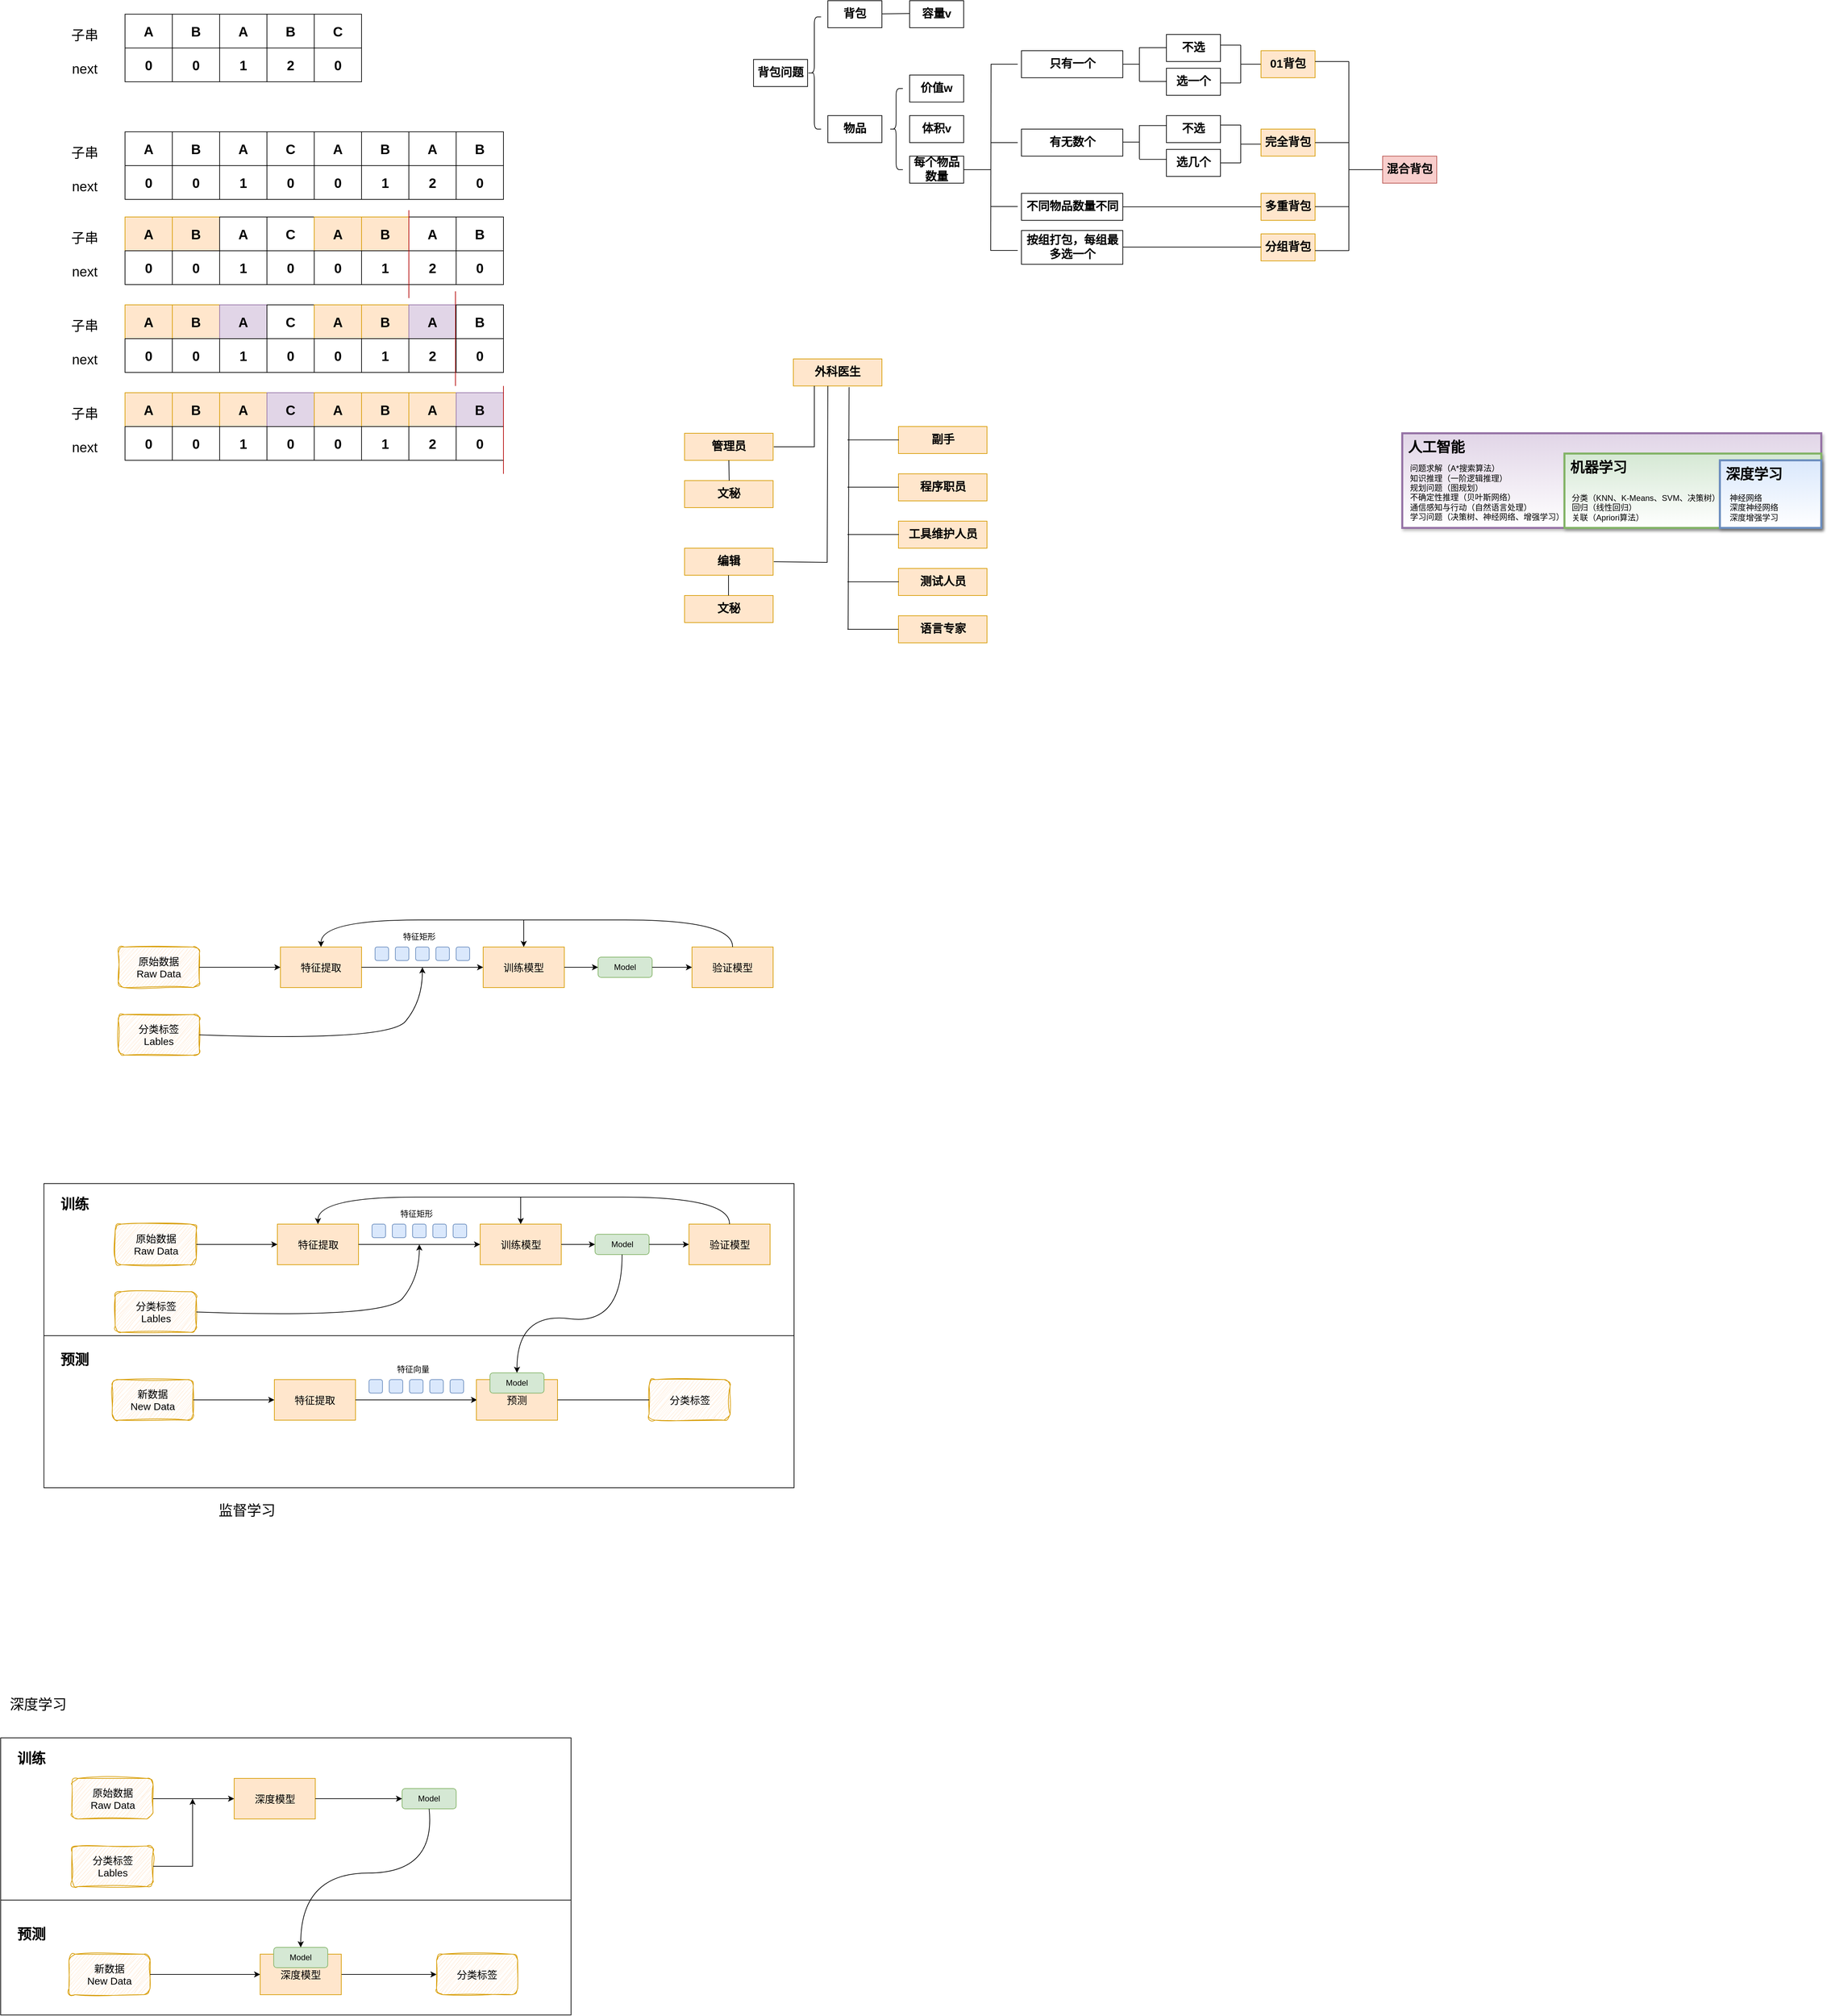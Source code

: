 <mxfile version="24.7.17">
  <diagram name="第 1 页" id="jig5XQP9XCwdvTIta5L3">
    <mxGraphModel dx="940" dy="686" grid="1" gridSize="10" guides="1" tooltips="1" connect="1" arrows="1" fold="1" page="0" pageScale="1" pageWidth="1169" pageHeight="827" math="0" shadow="0">
      <root>
        <mxCell id="0" />
        <mxCell id="1" parent="0" />
        <mxCell id="a-c-lI692ojfHMqZbVmZ-2" value="&lt;b&gt;&lt;font style=&quot;font-size: 20px;&quot;&gt;A&lt;/font&gt;&lt;/b&gt;" style="rounded=0;whiteSpace=wrap;html=1;" parent="1" vertex="1">
          <mxGeometry x="330" y="140" width="70" height="50" as="geometry" />
        </mxCell>
        <mxCell id="a-c-lI692ojfHMqZbVmZ-3" value="&lt;b&gt;&lt;font style=&quot;font-size: 20px;&quot;&gt;0&lt;/font&gt;&lt;/b&gt;" style="rounded=0;whiteSpace=wrap;html=1;" parent="1" vertex="1">
          <mxGeometry x="330" y="190" width="70" height="50" as="geometry" />
        </mxCell>
        <mxCell id="a-c-lI692ojfHMqZbVmZ-4" value="&lt;b&gt;&lt;font style=&quot;font-size: 20px;&quot;&gt;B&lt;/font&gt;&lt;/b&gt;" style="rounded=0;whiteSpace=wrap;html=1;" parent="1" vertex="1">
          <mxGeometry x="400" y="140" width="70" height="50" as="geometry" />
        </mxCell>
        <mxCell id="a-c-lI692ojfHMqZbVmZ-5" value="&lt;b&gt;&lt;font style=&quot;font-size: 20px;&quot;&gt;0&lt;/font&gt;&lt;/b&gt;" style="rounded=0;whiteSpace=wrap;html=1;" parent="1" vertex="1">
          <mxGeometry x="400" y="190" width="70" height="50" as="geometry" />
        </mxCell>
        <mxCell id="a-c-lI692ojfHMqZbVmZ-6" value="&lt;b&gt;&lt;font style=&quot;font-size: 20px;&quot;&gt;A&lt;/font&gt;&lt;/b&gt;" style="rounded=0;whiteSpace=wrap;html=1;" parent="1" vertex="1">
          <mxGeometry x="470" y="140" width="70" height="50" as="geometry" />
        </mxCell>
        <mxCell id="a-c-lI692ojfHMqZbVmZ-7" value="&lt;b&gt;&lt;font style=&quot;font-size: 20px;&quot;&gt;1&lt;/font&gt;&lt;/b&gt;" style="rounded=0;whiteSpace=wrap;html=1;" parent="1" vertex="1">
          <mxGeometry x="470" y="190" width="70" height="50" as="geometry" />
        </mxCell>
        <mxCell id="a-c-lI692ojfHMqZbVmZ-8" value="&lt;b&gt;&lt;font style=&quot;font-size: 20px;&quot;&gt;B&lt;/font&gt;&lt;/b&gt;" style="rounded=0;whiteSpace=wrap;html=1;" parent="1" vertex="1">
          <mxGeometry x="540" y="140" width="70" height="50" as="geometry" />
        </mxCell>
        <mxCell id="a-c-lI692ojfHMqZbVmZ-9" value="&lt;b&gt;&lt;font style=&quot;font-size: 20px;&quot;&gt;2&lt;/font&gt;&lt;/b&gt;" style="rounded=0;whiteSpace=wrap;html=1;" parent="1" vertex="1">
          <mxGeometry x="540" y="190" width="70" height="50" as="geometry" />
        </mxCell>
        <mxCell id="a-c-lI692ojfHMqZbVmZ-10" value="&lt;b&gt;&lt;font style=&quot;font-size: 20px;&quot;&gt;C&lt;/font&gt;&lt;/b&gt;" style="rounded=0;whiteSpace=wrap;html=1;" parent="1" vertex="1">
          <mxGeometry x="610" y="140" width="70" height="50" as="geometry" />
        </mxCell>
        <mxCell id="a-c-lI692ojfHMqZbVmZ-11" value="&lt;b&gt;&lt;font style=&quot;font-size: 20px;&quot;&gt;0&lt;/font&gt;&lt;/b&gt;" style="rounded=0;whiteSpace=wrap;html=1;" parent="1" vertex="1">
          <mxGeometry x="610" y="190" width="70" height="50" as="geometry" />
        </mxCell>
        <mxCell id="a-c-lI692ojfHMqZbVmZ-14" value="子串" style="text;html=1;align=center;verticalAlign=middle;resizable=0;points=[];autosize=1;strokeColor=none;fillColor=none;fontSize=20;" parent="1" vertex="1">
          <mxGeometry x="240" y="150" width="60" height="40" as="geometry" />
        </mxCell>
        <mxCell id="a-c-lI692ojfHMqZbVmZ-15" value="next" style="text;html=1;align=center;verticalAlign=middle;resizable=0;points=[];autosize=1;strokeColor=none;fillColor=none;fontSize=20;" parent="1" vertex="1">
          <mxGeometry x="240" y="200" width="60" height="40" as="geometry" />
        </mxCell>
        <mxCell id="ZGrVJlca84TRzesFdWJW-1" value="&lt;b&gt;&lt;font style=&quot;font-size: 20px;&quot;&gt;A&lt;/font&gt;&lt;/b&gt;" style="rounded=0;whiteSpace=wrap;html=1;" parent="1" vertex="1">
          <mxGeometry x="330" y="314" width="70" height="50" as="geometry" />
        </mxCell>
        <mxCell id="ZGrVJlca84TRzesFdWJW-2" value="&lt;b&gt;&lt;font style=&quot;font-size: 20px;&quot;&gt;0&lt;/font&gt;&lt;/b&gt;" style="rounded=0;whiteSpace=wrap;html=1;" parent="1" vertex="1">
          <mxGeometry x="330" y="364" width="70" height="50" as="geometry" />
        </mxCell>
        <mxCell id="ZGrVJlca84TRzesFdWJW-3" value="&lt;b&gt;&lt;font style=&quot;font-size: 20px;&quot;&gt;B&lt;/font&gt;&lt;/b&gt;" style="rounded=0;whiteSpace=wrap;html=1;" parent="1" vertex="1">
          <mxGeometry x="400" y="314" width="70" height="50" as="geometry" />
        </mxCell>
        <mxCell id="ZGrVJlca84TRzesFdWJW-4" value="&lt;b&gt;&lt;font style=&quot;font-size: 20px;&quot;&gt;0&lt;/font&gt;&lt;/b&gt;" style="rounded=0;whiteSpace=wrap;html=1;" parent="1" vertex="1">
          <mxGeometry x="400" y="364" width="70" height="50" as="geometry" />
        </mxCell>
        <mxCell id="ZGrVJlca84TRzesFdWJW-5" value="&lt;b&gt;&lt;font style=&quot;font-size: 20px;&quot;&gt;A&lt;/font&gt;&lt;/b&gt;" style="rounded=0;whiteSpace=wrap;html=1;" parent="1" vertex="1">
          <mxGeometry x="470" y="314" width="70" height="50" as="geometry" />
        </mxCell>
        <mxCell id="ZGrVJlca84TRzesFdWJW-6" value="&lt;b&gt;&lt;font style=&quot;font-size: 20px;&quot;&gt;1&lt;/font&gt;&lt;/b&gt;" style="rounded=0;whiteSpace=wrap;html=1;" parent="1" vertex="1">
          <mxGeometry x="470" y="364" width="70" height="50" as="geometry" />
        </mxCell>
        <mxCell id="ZGrVJlca84TRzesFdWJW-7" value="&lt;b&gt;&lt;font style=&quot;font-size: 20px;&quot;&gt;C&lt;/font&gt;&lt;/b&gt;" style="rounded=0;whiteSpace=wrap;html=1;" parent="1" vertex="1">
          <mxGeometry x="540" y="314" width="70" height="50" as="geometry" />
        </mxCell>
        <mxCell id="ZGrVJlca84TRzesFdWJW-8" value="&lt;b&gt;&lt;font style=&quot;font-size: 20px;&quot;&gt;0&lt;/font&gt;&lt;/b&gt;" style="rounded=0;whiteSpace=wrap;html=1;" parent="1" vertex="1">
          <mxGeometry x="540" y="364" width="70" height="50" as="geometry" />
        </mxCell>
        <mxCell id="ZGrVJlca84TRzesFdWJW-9" value="&lt;b&gt;&lt;font style=&quot;font-size: 20px;&quot;&gt;A&lt;/font&gt;&lt;/b&gt;" style="rounded=0;whiteSpace=wrap;html=1;" parent="1" vertex="1">
          <mxGeometry x="610" y="314" width="70" height="50" as="geometry" />
        </mxCell>
        <mxCell id="ZGrVJlca84TRzesFdWJW-10" value="&lt;b&gt;&lt;font style=&quot;font-size: 20px;&quot;&gt;0&lt;/font&gt;&lt;/b&gt;" style="rounded=0;whiteSpace=wrap;html=1;" parent="1" vertex="1">
          <mxGeometry x="610" y="364" width="70" height="50" as="geometry" />
        </mxCell>
        <mxCell id="ZGrVJlca84TRzesFdWJW-11" value="子串" style="text;html=1;align=center;verticalAlign=middle;resizable=0;points=[];autosize=1;strokeColor=none;fillColor=none;fontSize=20;" parent="1" vertex="1">
          <mxGeometry x="240" y="324" width="60" height="40" as="geometry" />
        </mxCell>
        <mxCell id="ZGrVJlca84TRzesFdWJW-12" value="next" style="text;html=1;align=center;verticalAlign=middle;resizable=0;points=[];autosize=1;strokeColor=none;fillColor=none;fontSize=20;" parent="1" vertex="1">
          <mxGeometry x="240" y="374" width="60" height="40" as="geometry" />
        </mxCell>
        <mxCell id="ZGrVJlca84TRzesFdWJW-13" value="&lt;b&gt;&lt;font style=&quot;font-size: 20px;&quot;&gt;B&lt;/font&gt;&lt;/b&gt;" style="rounded=0;whiteSpace=wrap;html=1;" parent="1" vertex="1">
          <mxGeometry x="680" y="314" width="70" height="50" as="geometry" />
        </mxCell>
        <mxCell id="ZGrVJlca84TRzesFdWJW-14" value="&lt;b&gt;&lt;font style=&quot;font-size: 20px;&quot;&gt;1&lt;/font&gt;&lt;/b&gt;" style="rounded=0;whiteSpace=wrap;html=1;" parent="1" vertex="1">
          <mxGeometry x="680" y="364" width="70" height="50" as="geometry" />
        </mxCell>
        <mxCell id="ZGrVJlca84TRzesFdWJW-15" value="&lt;b&gt;&lt;font style=&quot;font-size: 20px;&quot;&gt;A&lt;/font&gt;&lt;/b&gt;" style="rounded=0;whiteSpace=wrap;html=1;" parent="1" vertex="1">
          <mxGeometry x="750" y="314" width="70" height="50" as="geometry" />
        </mxCell>
        <mxCell id="ZGrVJlca84TRzesFdWJW-16" value="&lt;b&gt;&lt;font style=&quot;font-size: 20px;&quot;&gt;2&lt;/font&gt;&lt;/b&gt;" style="rounded=0;whiteSpace=wrap;html=1;" parent="1" vertex="1">
          <mxGeometry x="750" y="364" width="70" height="50" as="geometry" />
        </mxCell>
        <mxCell id="ZGrVJlca84TRzesFdWJW-17" value="&lt;b&gt;&lt;font style=&quot;font-size: 20px;&quot;&gt;B&lt;/font&gt;&lt;/b&gt;" style="rounded=0;whiteSpace=wrap;html=1;" parent="1" vertex="1">
          <mxGeometry x="820" y="314" width="70" height="50" as="geometry" />
        </mxCell>
        <mxCell id="ZGrVJlca84TRzesFdWJW-18" value="&lt;b&gt;&lt;font style=&quot;font-size: 20px;&quot;&gt;0&lt;/font&gt;&lt;/b&gt;" style="rounded=0;whiteSpace=wrap;html=1;" parent="1" vertex="1">
          <mxGeometry x="820" y="364" width="70" height="50" as="geometry" />
        </mxCell>
        <mxCell id="ZGrVJlca84TRzesFdWJW-19" value="&lt;b&gt;&lt;font style=&quot;font-size: 20px;&quot;&gt;A&lt;/font&gt;&lt;/b&gt;" style="rounded=0;whiteSpace=wrap;html=1;fillColor=#ffe6cc;strokeColor=#d79b00;" parent="1" vertex="1">
          <mxGeometry x="330" y="440" width="70" height="50" as="geometry" />
        </mxCell>
        <mxCell id="ZGrVJlca84TRzesFdWJW-20" value="&lt;b&gt;&lt;font style=&quot;font-size: 20px;&quot;&gt;0&lt;/font&gt;&lt;/b&gt;" style="rounded=0;whiteSpace=wrap;html=1;" parent="1" vertex="1">
          <mxGeometry x="330" y="490" width="70" height="50" as="geometry" />
        </mxCell>
        <mxCell id="ZGrVJlca84TRzesFdWJW-21" value="&lt;b&gt;&lt;font style=&quot;font-size: 20px;&quot;&gt;B&lt;/font&gt;&lt;/b&gt;" style="rounded=0;whiteSpace=wrap;html=1;fillColor=#ffe6cc;strokeColor=#d79b00;" parent="1" vertex="1">
          <mxGeometry x="400" y="440" width="70" height="50" as="geometry" />
        </mxCell>
        <mxCell id="ZGrVJlca84TRzesFdWJW-22" value="&lt;b&gt;&lt;font style=&quot;font-size: 20px;&quot;&gt;0&lt;/font&gt;&lt;/b&gt;" style="rounded=0;whiteSpace=wrap;html=1;" parent="1" vertex="1">
          <mxGeometry x="400" y="490" width="70" height="50" as="geometry" />
        </mxCell>
        <mxCell id="ZGrVJlca84TRzesFdWJW-23" value="&lt;b&gt;&lt;font style=&quot;font-size: 20px;&quot;&gt;A&lt;/font&gt;&lt;/b&gt;" style="rounded=0;whiteSpace=wrap;html=1;" parent="1" vertex="1">
          <mxGeometry x="470" y="440" width="70" height="50" as="geometry" />
        </mxCell>
        <mxCell id="ZGrVJlca84TRzesFdWJW-24" value="&lt;b&gt;&lt;font style=&quot;font-size: 20px;&quot;&gt;1&lt;/font&gt;&lt;/b&gt;" style="rounded=0;whiteSpace=wrap;html=1;" parent="1" vertex="1">
          <mxGeometry x="470" y="490" width="70" height="50" as="geometry" />
        </mxCell>
        <mxCell id="ZGrVJlca84TRzesFdWJW-25" value="&lt;b&gt;&lt;font style=&quot;font-size: 20px;&quot;&gt;C&lt;/font&gt;&lt;/b&gt;" style="rounded=0;whiteSpace=wrap;html=1;" parent="1" vertex="1">
          <mxGeometry x="540" y="440" width="70" height="50" as="geometry" />
        </mxCell>
        <mxCell id="ZGrVJlca84TRzesFdWJW-26" value="&lt;b&gt;&lt;font style=&quot;font-size: 20px;&quot;&gt;0&lt;/font&gt;&lt;/b&gt;" style="rounded=0;whiteSpace=wrap;html=1;" parent="1" vertex="1">
          <mxGeometry x="540" y="490" width="70" height="50" as="geometry" />
        </mxCell>
        <mxCell id="ZGrVJlca84TRzesFdWJW-27" value="&lt;b&gt;&lt;font style=&quot;font-size: 20px;&quot;&gt;A&lt;/font&gt;&lt;/b&gt;" style="rounded=0;whiteSpace=wrap;html=1;fillColor=#ffe6cc;strokeColor=#d79b00;" parent="1" vertex="1">
          <mxGeometry x="610" y="440" width="70" height="50" as="geometry" />
        </mxCell>
        <mxCell id="ZGrVJlca84TRzesFdWJW-28" value="&lt;b&gt;&lt;font style=&quot;font-size: 20px;&quot;&gt;0&lt;/font&gt;&lt;/b&gt;" style="rounded=0;whiteSpace=wrap;html=1;" parent="1" vertex="1">
          <mxGeometry x="610" y="490" width="70" height="50" as="geometry" />
        </mxCell>
        <mxCell id="ZGrVJlca84TRzesFdWJW-29" value="子串" style="text;html=1;align=center;verticalAlign=middle;resizable=0;points=[];autosize=1;strokeColor=none;fillColor=none;fontSize=20;" parent="1" vertex="1">
          <mxGeometry x="240" y="450" width="60" height="40" as="geometry" />
        </mxCell>
        <mxCell id="ZGrVJlca84TRzesFdWJW-30" value="next" style="text;html=1;align=center;verticalAlign=middle;resizable=0;points=[];autosize=1;strokeColor=none;fillColor=none;fontSize=20;" parent="1" vertex="1">
          <mxGeometry x="240" y="500" width="60" height="40" as="geometry" />
        </mxCell>
        <mxCell id="ZGrVJlca84TRzesFdWJW-31" value="&lt;b&gt;&lt;font style=&quot;font-size: 20px;&quot;&gt;B&lt;/font&gt;&lt;/b&gt;" style="rounded=0;whiteSpace=wrap;html=1;fillColor=#ffe6cc;strokeColor=#d79b00;" parent="1" vertex="1">
          <mxGeometry x="680" y="440" width="70" height="50" as="geometry" />
        </mxCell>
        <mxCell id="ZGrVJlca84TRzesFdWJW-32" value="&lt;b&gt;&lt;font style=&quot;font-size: 20px;&quot;&gt;1&lt;/font&gt;&lt;/b&gt;" style="rounded=0;whiteSpace=wrap;html=1;" parent="1" vertex="1">
          <mxGeometry x="680" y="490" width="70" height="50" as="geometry" />
        </mxCell>
        <mxCell id="ZGrVJlca84TRzesFdWJW-33" value="&lt;b&gt;&lt;font style=&quot;font-size: 20px;&quot;&gt;A&lt;/font&gt;&lt;/b&gt;" style="rounded=0;whiteSpace=wrap;html=1;" parent="1" vertex="1">
          <mxGeometry x="750" y="440" width="70" height="50" as="geometry" />
        </mxCell>
        <mxCell id="ZGrVJlca84TRzesFdWJW-34" value="&lt;b&gt;&lt;font style=&quot;font-size: 20px;&quot;&gt;2&lt;/font&gt;&lt;/b&gt;" style="rounded=0;whiteSpace=wrap;html=1;" parent="1" vertex="1">
          <mxGeometry x="750" y="490" width="70" height="50" as="geometry" />
        </mxCell>
        <mxCell id="ZGrVJlca84TRzesFdWJW-35" value="&lt;b&gt;&lt;font style=&quot;font-size: 20px;&quot;&gt;B&lt;/font&gt;&lt;/b&gt;" style="rounded=0;whiteSpace=wrap;html=1;" parent="1" vertex="1">
          <mxGeometry x="820" y="440" width="70" height="50" as="geometry" />
        </mxCell>
        <mxCell id="ZGrVJlca84TRzesFdWJW-36" value="&lt;b&gt;&lt;font style=&quot;font-size: 20px;&quot;&gt;0&lt;/font&gt;&lt;/b&gt;" style="rounded=0;whiteSpace=wrap;html=1;" parent="1" vertex="1">
          <mxGeometry x="820" y="490" width="70" height="50" as="geometry" />
        </mxCell>
        <mxCell id="ZGrVJlca84TRzesFdWJW-37" value="" style="endArrow=none;html=1;rounded=0;fillColor=#e51400;strokeColor=#B20000;" parent="1" edge="1">
          <mxGeometry width="50" height="50" relative="1" as="geometry">
            <mxPoint x="750" y="560" as="sourcePoint" />
            <mxPoint x="750" y="430" as="targetPoint" />
          </mxGeometry>
        </mxCell>
        <mxCell id="ZGrVJlca84TRzesFdWJW-38" value="&lt;b&gt;&lt;font style=&quot;font-size: 20px;&quot;&gt;A&lt;/font&gt;&lt;/b&gt;" style="rounded=0;whiteSpace=wrap;html=1;fillColor=#ffe6cc;strokeColor=#d79b00;" parent="1" vertex="1">
          <mxGeometry x="330" y="570" width="70" height="50" as="geometry" />
        </mxCell>
        <mxCell id="ZGrVJlca84TRzesFdWJW-39" value="&lt;b&gt;&lt;font style=&quot;font-size: 20px;&quot;&gt;0&lt;/font&gt;&lt;/b&gt;" style="rounded=0;whiteSpace=wrap;html=1;" parent="1" vertex="1">
          <mxGeometry x="330" y="620" width="70" height="50" as="geometry" />
        </mxCell>
        <mxCell id="ZGrVJlca84TRzesFdWJW-40" value="&lt;b&gt;&lt;font style=&quot;font-size: 20px;&quot;&gt;B&lt;/font&gt;&lt;/b&gt;" style="rounded=0;whiteSpace=wrap;html=1;fillColor=#ffe6cc;strokeColor=#d79b00;" parent="1" vertex="1">
          <mxGeometry x="400" y="570" width="70" height="50" as="geometry" />
        </mxCell>
        <mxCell id="ZGrVJlca84TRzesFdWJW-41" value="&lt;b&gt;&lt;font style=&quot;font-size: 20px;&quot;&gt;0&lt;/font&gt;&lt;/b&gt;" style="rounded=0;whiteSpace=wrap;html=1;" parent="1" vertex="1">
          <mxGeometry x="400" y="620" width="70" height="50" as="geometry" />
        </mxCell>
        <mxCell id="ZGrVJlca84TRzesFdWJW-42" value="&lt;b&gt;&lt;font style=&quot;font-size: 20px;&quot;&gt;A&lt;/font&gt;&lt;/b&gt;" style="rounded=0;whiteSpace=wrap;html=1;fillColor=#e1d5e7;strokeColor=#9673a6;" parent="1" vertex="1">
          <mxGeometry x="470" y="570" width="70" height="50" as="geometry" />
        </mxCell>
        <mxCell id="ZGrVJlca84TRzesFdWJW-43" value="&lt;b&gt;&lt;font style=&quot;font-size: 20px;&quot;&gt;1&lt;/font&gt;&lt;/b&gt;" style="rounded=0;whiteSpace=wrap;html=1;" parent="1" vertex="1">
          <mxGeometry x="470" y="620" width="70" height="50" as="geometry" />
        </mxCell>
        <mxCell id="ZGrVJlca84TRzesFdWJW-44" value="&lt;b&gt;&lt;font style=&quot;font-size: 20px;&quot;&gt;C&lt;/font&gt;&lt;/b&gt;" style="rounded=0;whiteSpace=wrap;html=1;" parent="1" vertex="1">
          <mxGeometry x="540" y="570" width="70" height="50" as="geometry" />
        </mxCell>
        <mxCell id="ZGrVJlca84TRzesFdWJW-45" value="&lt;b&gt;&lt;font style=&quot;font-size: 20px;&quot;&gt;0&lt;/font&gt;&lt;/b&gt;" style="rounded=0;whiteSpace=wrap;html=1;" parent="1" vertex="1">
          <mxGeometry x="540" y="620" width="70" height="50" as="geometry" />
        </mxCell>
        <mxCell id="ZGrVJlca84TRzesFdWJW-46" value="&lt;b&gt;&lt;font style=&quot;font-size: 20px;&quot;&gt;A&lt;/font&gt;&lt;/b&gt;" style="rounded=0;whiteSpace=wrap;html=1;fillColor=#ffe6cc;strokeColor=#d79b00;" parent="1" vertex="1">
          <mxGeometry x="610" y="570" width="70" height="50" as="geometry" />
        </mxCell>
        <mxCell id="ZGrVJlca84TRzesFdWJW-47" value="&lt;b&gt;&lt;font style=&quot;font-size: 20px;&quot;&gt;0&lt;/font&gt;&lt;/b&gt;" style="rounded=0;whiteSpace=wrap;html=1;" parent="1" vertex="1">
          <mxGeometry x="610" y="620" width="70" height="50" as="geometry" />
        </mxCell>
        <mxCell id="ZGrVJlca84TRzesFdWJW-48" value="子串" style="text;html=1;align=center;verticalAlign=middle;resizable=0;points=[];autosize=1;strokeColor=none;fillColor=none;fontSize=20;" parent="1" vertex="1">
          <mxGeometry x="240" y="580" width="60" height="40" as="geometry" />
        </mxCell>
        <mxCell id="ZGrVJlca84TRzesFdWJW-49" value="next" style="text;html=1;align=center;verticalAlign=middle;resizable=0;points=[];autosize=1;strokeColor=none;fillColor=none;fontSize=20;" parent="1" vertex="1">
          <mxGeometry x="240" y="630" width="60" height="40" as="geometry" />
        </mxCell>
        <mxCell id="ZGrVJlca84TRzesFdWJW-50" value="&lt;b&gt;&lt;font style=&quot;font-size: 20px;&quot;&gt;B&lt;/font&gt;&lt;/b&gt;" style="rounded=0;whiteSpace=wrap;html=1;fillColor=#ffe6cc;strokeColor=#d79b00;" parent="1" vertex="1">
          <mxGeometry x="680" y="570" width="70" height="50" as="geometry" />
        </mxCell>
        <mxCell id="ZGrVJlca84TRzesFdWJW-51" value="&lt;b&gt;&lt;font style=&quot;font-size: 20px;&quot;&gt;1&lt;/font&gt;&lt;/b&gt;" style="rounded=0;whiteSpace=wrap;html=1;" parent="1" vertex="1">
          <mxGeometry x="680" y="620" width="70" height="50" as="geometry" />
        </mxCell>
        <mxCell id="ZGrVJlca84TRzesFdWJW-52" value="&lt;b&gt;&lt;font style=&quot;font-size: 20px;&quot;&gt;A&lt;/font&gt;&lt;/b&gt;" style="rounded=0;whiteSpace=wrap;html=1;fillColor=#e1d5e7;strokeColor=#9673a6;" parent="1" vertex="1">
          <mxGeometry x="750" y="570" width="70" height="50" as="geometry" />
        </mxCell>
        <mxCell id="ZGrVJlca84TRzesFdWJW-53" value="&lt;b&gt;&lt;font style=&quot;font-size: 20px;&quot;&gt;2&lt;/font&gt;&lt;/b&gt;" style="rounded=0;whiteSpace=wrap;html=1;" parent="1" vertex="1">
          <mxGeometry x="750" y="620" width="70" height="50" as="geometry" />
        </mxCell>
        <mxCell id="ZGrVJlca84TRzesFdWJW-54" value="&lt;b&gt;&lt;font style=&quot;font-size: 20px;&quot;&gt;B&lt;/font&gt;&lt;/b&gt;" style="rounded=0;whiteSpace=wrap;html=1;" parent="1" vertex="1">
          <mxGeometry x="820" y="570" width="70" height="50" as="geometry" />
        </mxCell>
        <mxCell id="ZGrVJlca84TRzesFdWJW-55" value="&lt;b&gt;&lt;font style=&quot;font-size: 20px;&quot;&gt;0&lt;/font&gt;&lt;/b&gt;" style="rounded=0;whiteSpace=wrap;html=1;" parent="1" vertex="1">
          <mxGeometry x="820" y="620" width="70" height="50" as="geometry" />
        </mxCell>
        <mxCell id="ZGrVJlca84TRzesFdWJW-56" value="" style="endArrow=none;html=1;rounded=0;fillColor=#e51400;strokeColor=#B20000;" parent="1" edge="1">
          <mxGeometry width="50" height="50" relative="1" as="geometry">
            <mxPoint x="819" y="690" as="sourcePoint" />
            <mxPoint x="819" y="550" as="targetPoint" />
          </mxGeometry>
        </mxCell>
        <mxCell id="ZGrVJlca84TRzesFdWJW-57" value="&lt;b&gt;&lt;font style=&quot;font-size: 20px;&quot;&gt;A&lt;/font&gt;&lt;/b&gt;" style="rounded=0;whiteSpace=wrap;html=1;fillColor=#ffe6cc;strokeColor=#d79b00;" parent="1" vertex="1">
          <mxGeometry x="330" y="700" width="70" height="50" as="geometry" />
        </mxCell>
        <mxCell id="ZGrVJlca84TRzesFdWJW-58" value="&lt;b&gt;&lt;font style=&quot;font-size: 20px;&quot;&gt;0&lt;/font&gt;&lt;/b&gt;" style="rounded=0;whiteSpace=wrap;html=1;" parent="1" vertex="1">
          <mxGeometry x="330" y="750" width="70" height="50" as="geometry" />
        </mxCell>
        <mxCell id="ZGrVJlca84TRzesFdWJW-59" value="&lt;b&gt;&lt;font style=&quot;font-size: 20px;&quot;&gt;B&lt;/font&gt;&lt;/b&gt;" style="rounded=0;whiteSpace=wrap;html=1;fillColor=#ffe6cc;strokeColor=#d79b00;" parent="1" vertex="1">
          <mxGeometry x="400" y="700" width="70" height="50" as="geometry" />
        </mxCell>
        <mxCell id="ZGrVJlca84TRzesFdWJW-60" value="&lt;b&gt;&lt;font style=&quot;font-size: 20px;&quot;&gt;0&lt;/font&gt;&lt;/b&gt;" style="rounded=0;whiteSpace=wrap;html=1;" parent="1" vertex="1">
          <mxGeometry x="400" y="750" width="70" height="50" as="geometry" />
        </mxCell>
        <mxCell id="ZGrVJlca84TRzesFdWJW-61" value="&lt;b&gt;&lt;font style=&quot;font-size: 20px;&quot;&gt;A&lt;/font&gt;&lt;/b&gt;" style="rounded=0;whiteSpace=wrap;html=1;fillColor=#ffe6cc;strokeColor=#d79b00;" parent="1" vertex="1">
          <mxGeometry x="470" y="700" width="70" height="50" as="geometry" />
        </mxCell>
        <mxCell id="ZGrVJlca84TRzesFdWJW-62" value="&lt;b&gt;&lt;font style=&quot;font-size: 20px;&quot;&gt;1&lt;/font&gt;&lt;/b&gt;" style="rounded=0;whiteSpace=wrap;html=1;" parent="1" vertex="1">
          <mxGeometry x="470" y="750" width="70" height="50" as="geometry" />
        </mxCell>
        <mxCell id="ZGrVJlca84TRzesFdWJW-63" value="&lt;b&gt;&lt;font style=&quot;font-size: 20px;&quot;&gt;C&lt;/font&gt;&lt;/b&gt;" style="rounded=0;whiteSpace=wrap;html=1;fillColor=#e1d5e7;strokeColor=#9673a6;" parent="1" vertex="1">
          <mxGeometry x="540" y="700" width="70" height="50" as="geometry" />
        </mxCell>
        <mxCell id="ZGrVJlca84TRzesFdWJW-64" value="&lt;b&gt;&lt;font style=&quot;font-size: 20px;&quot;&gt;0&lt;/font&gt;&lt;/b&gt;" style="rounded=0;whiteSpace=wrap;html=1;" parent="1" vertex="1">
          <mxGeometry x="540" y="750" width="70" height="50" as="geometry" />
        </mxCell>
        <mxCell id="ZGrVJlca84TRzesFdWJW-65" value="&lt;b&gt;&lt;font style=&quot;font-size: 20px;&quot;&gt;A&lt;/font&gt;&lt;/b&gt;" style="rounded=0;whiteSpace=wrap;html=1;fillColor=#ffe6cc;strokeColor=#d79b00;" parent="1" vertex="1">
          <mxGeometry x="610" y="700" width="70" height="50" as="geometry" />
        </mxCell>
        <mxCell id="ZGrVJlca84TRzesFdWJW-66" value="&lt;b&gt;&lt;font style=&quot;font-size: 20px;&quot;&gt;0&lt;/font&gt;&lt;/b&gt;" style="rounded=0;whiteSpace=wrap;html=1;" parent="1" vertex="1">
          <mxGeometry x="610" y="750" width="70" height="50" as="geometry" />
        </mxCell>
        <mxCell id="ZGrVJlca84TRzesFdWJW-67" value="子串" style="text;html=1;align=center;verticalAlign=middle;resizable=0;points=[];autosize=1;strokeColor=none;fillColor=none;fontSize=20;" parent="1" vertex="1">
          <mxGeometry x="240" y="710" width="60" height="40" as="geometry" />
        </mxCell>
        <mxCell id="ZGrVJlca84TRzesFdWJW-68" value="next" style="text;html=1;align=center;verticalAlign=middle;resizable=0;points=[];autosize=1;strokeColor=none;fillColor=none;fontSize=20;" parent="1" vertex="1">
          <mxGeometry x="240" y="760" width="60" height="40" as="geometry" />
        </mxCell>
        <mxCell id="ZGrVJlca84TRzesFdWJW-69" value="&lt;b&gt;&lt;font style=&quot;font-size: 20px;&quot;&gt;B&lt;/font&gt;&lt;/b&gt;" style="rounded=0;whiteSpace=wrap;html=1;fillColor=#ffe6cc;strokeColor=#d79b00;" parent="1" vertex="1">
          <mxGeometry x="680" y="700" width="70" height="50" as="geometry" />
        </mxCell>
        <mxCell id="ZGrVJlca84TRzesFdWJW-70" value="&lt;b&gt;&lt;font style=&quot;font-size: 20px;&quot;&gt;1&lt;/font&gt;&lt;/b&gt;" style="rounded=0;whiteSpace=wrap;html=1;" parent="1" vertex="1">
          <mxGeometry x="680" y="750" width="70" height="50" as="geometry" />
        </mxCell>
        <mxCell id="ZGrVJlca84TRzesFdWJW-71" value="&lt;b&gt;&lt;font style=&quot;font-size: 20px;&quot;&gt;A&lt;/font&gt;&lt;/b&gt;" style="rounded=0;whiteSpace=wrap;html=1;fillColor=#ffe6cc;strokeColor=#d79b00;" parent="1" vertex="1">
          <mxGeometry x="750" y="700" width="70" height="50" as="geometry" />
        </mxCell>
        <mxCell id="ZGrVJlca84TRzesFdWJW-72" value="&lt;b&gt;&lt;font style=&quot;font-size: 20px;&quot;&gt;2&lt;/font&gt;&lt;/b&gt;" style="rounded=0;whiteSpace=wrap;html=1;" parent="1" vertex="1">
          <mxGeometry x="750" y="750" width="70" height="50" as="geometry" />
        </mxCell>
        <mxCell id="ZGrVJlca84TRzesFdWJW-73" value="&lt;b&gt;&lt;font style=&quot;font-size: 20px;&quot;&gt;B&lt;/font&gt;&lt;/b&gt;" style="rounded=0;whiteSpace=wrap;html=1;fillColor=#e1d5e7;strokeColor=#9673a6;" parent="1" vertex="1">
          <mxGeometry x="820" y="700" width="70" height="50" as="geometry" />
        </mxCell>
        <mxCell id="ZGrVJlca84TRzesFdWJW-74" value="&lt;b&gt;&lt;font style=&quot;font-size: 20px;&quot;&gt;0&lt;/font&gt;&lt;/b&gt;" style="rounded=0;whiteSpace=wrap;html=1;" parent="1" vertex="1">
          <mxGeometry x="820" y="750" width="70" height="50" as="geometry" />
        </mxCell>
        <mxCell id="ZGrVJlca84TRzesFdWJW-75" value="" style="endArrow=none;html=1;rounded=0;fillColor=#e51400;strokeColor=#B20000;" parent="1" edge="1">
          <mxGeometry width="50" height="50" relative="1" as="geometry">
            <mxPoint x="890" y="820" as="sourcePoint" />
            <mxPoint x="890" y="690" as="targetPoint" />
          </mxGeometry>
        </mxCell>
        <mxCell id="l3WoPUknyc_20ClBkrL5-1" value="&lt;b&gt;&lt;font style=&quot;font-size: 17px;&quot;&gt;背包问题&lt;/font&gt;&lt;/b&gt;" style="whiteSpace=wrap;html=1;" parent="1" vertex="1">
          <mxGeometry x="1260" y="207" width="80" height="40" as="geometry" />
        </mxCell>
        <mxCell id="l3WoPUknyc_20ClBkrL5-3" value="&lt;b&gt;&lt;font style=&quot;font-size: 17px;&quot;&gt;背包&lt;/font&gt;&lt;/b&gt;" style="whiteSpace=wrap;html=1;" parent="1" vertex="1">
          <mxGeometry x="1370" y="120" width="80" height="40" as="geometry" />
        </mxCell>
        <mxCell id="l3WoPUknyc_20ClBkrL5-4" value="&lt;b&gt;&lt;font style=&quot;font-size: 17px;&quot;&gt;物品&lt;/font&gt;&lt;/b&gt;" style="whiteSpace=wrap;html=1;" parent="1" vertex="1">
          <mxGeometry x="1370" y="290" width="80" height="40" as="geometry" />
        </mxCell>
        <mxCell id="l3WoPUknyc_20ClBkrL5-5" value="" style="shape=curlyBracket;whiteSpace=wrap;html=1;rounded=1;labelPosition=left;verticalLabelPosition=middle;align=right;verticalAlign=middle;" parent="1" vertex="1">
          <mxGeometry x="1340" y="144" width="20" height="166" as="geometry" />
        </mxCell>
        <mxCell id="l3WoPUknyc_20ClBkrL5-6" value="&lt;b&gt;&lt;font style=&quot;font-size: 17px;&quot;&gt;价值w&lt;/font&gt;&lt;/b&gt;" style="whiteSpace=wrap;html=1;" parent="1" vertex="1">
          <mxGeometry x="1491" y="230" width="80" height="40" as="geometry" />
        </mxCell>
        <mxCell id="l3WoPUknyc_20ClBkrL5-7" value="&lt;b&gt;&lt;font style=&quot;font-size: 17px;&quot;&gt;体积v&lt;/font&gt;&lt;/b&gt;" style="whiteSpace=wrap;html=1;" parent="1" vertex="1">
          <mxGeometry x="1491" y="290" width="80" height="40" as="geometry" />
        </mxCell>
        <mxCell id="l3WoPUknyc_20ClBkrL5-8" value="" style="shape=curlyBracket;whiteSpace=wrap;html=1;rounded=1;labelPosition=left;verticalLabelPosition=middle;align=right;verticalAlign=middle;" parent="1" vertex="1">
          <mxGeometry x="1461" y="250" width="20" height="120" as="geometry" />
        </mxCell>
        <mxCell id="l3WoPUknyc_20ClBkrL5-9" value="&lt;b&gt;&lt;font style=&quot;font-size: 17px;&quot;&gt;容量v&lt;/font&gt;&lt;/b&gt;" style="whiteSpace=wrap;html=1;" parent="1" vertex="1">
          <mxGeometry x="1491" y="120" width="80" height="40" as="geometry" />
        </mxCell>
        <mxCell id="l3WoPUknyc_20ClBkrL5-11" value="&lt;b&gt;&lt;font style=&quot;font-size: 17px;&quot;&gt;每个物品数量&lt;/font&gt;&lt;/b&gt;" style="whiteSpace=wrap;html=1;" parent="1" vertex="1">
          <mxGeometry x="1491" y="350" width="80" height="40" as="geometry" />
        </mxCell>
        <mxCell id="l3WoPUknyc_20ClBkrL5-12" value="&lt;b&gt;&lt;font style=&quot;font-size: 17px;&quot;&gt;只有一个&lt;/font&gt;&lt;/b&gt;" style="whiteSpace=wrap;html=1;" parent="1" vertex="1">
          <mxGeometry x="1656.5" y="194" width="150" height="40" as="geometry" />
        </mxCell>
        <mxCell id="l3WoPUknyc_20ClBkrL5-15" value="&lt;b&gt;&lt;font style=&quot;font-size: 17px;&quot;&gt;不同物品数量不同&lt;/font&gt;&lt;/b&gt;" style="whiteSpace=wrap;html=1;" parent="1" vertex="1">
          <mxGeometry x="1656.5" y="405" width="150" height="40" as="geometry" />
        </mxCell>
        <mxCell id="l3WoPUknyc_20ClBkrL5-18" value="&lt;b&gt;&lt;font style=&quot;font-size: 17px;&quot;&gt;有无数个&lt;/font&gt;&lt;/b&gt;" style="whiteSpace=wrap;html=1;" parent="1" vertex="1">
          <mxGeometry x="1656.5" y="310" width="150" height="40" as="geometry" />
        </mxCell>
        <mxCell id="SGfuqSxOl_KKEbrOfxLH-2" value="&lt;b&gt;&lt;font style=&quot;font-size: 17px;&quot;&gt;外科医生&lt;/font&gt;&lt;/b&gt;" style="whiteSpace=wrap;html=1;fillColor=#ffe6cc;strokeColor=#d79b00;" parent="1" vertex="1">
          <mxGeometry x="1319" y="650" width="131" height="40" as="geometry" />
        </mxCell>
        <mxCell id="SGfuqSxOl_KKEbrOfxLH-3" value="&lt;b&gt;&lt;font style=&quot;font-size: 17px;&quot;&gt;副手&lt;/font&gt;&lt;/b&gt;" style="whiteSpace=wrap;html=1;fillColor=#ffe6cc;strokeColor=#d79b00;" parent="1" vertex="1">
          <mxGeometry x="1474.5" y="750" width="131" height="40" as="geometry" />
        </mxCell>
        <mxCell id="SGfuqSxOl_KKEbrOfxLH-4" value="&lt;b&gt;&lt;font style=&quot;font-size: 17px;&quot;&gt;程序职员&lt;/font&gt;&lt;/b&gt;" style="whiteSpace=wrap;html=1;fillColor=#ffe6cc;strokeColor=#d79b00;" parent="1" vertex="1">
          <mxGeometry x="1474.5" y="820" width="131" height="40" as="geometry" />
        </mxCell>
        <mxCell id="SGfuqSxOl_KKEbrOfxLH-5" value="&lt;b&gt;&lt;font style=&quot;font-size: 17px;&quot;&gt;工具维护人员&lt;/font&gt;&lt;/b&gt;" style="whiteSpace=wrap;html=1;fillColor=#ffe6cc;strokeColor=#d79b00;" parent="1" vertex="1">
          <mxGeometry x="1474.5" y="890" width="131" height="40" as="geometry" />
        </mxCell>
        <mxCell id="SGfuqSxOl_KKEbrOfxLH-6" value="&lt;b&gt;&lt;font style=&quot;font-size: 17px;&quot;&gt;测试人员&lt;/font&gt;&lt;/b&gt;" style="whiteSpace=wrap;html=1;fillColor=#ffe6cc;strokeColor=#d79b00;" parent="1" vertex="1">
          <mxGeometry x="1474.5" y="960" width="131" height="40" as="geometry" />
        </mxCell>
        <mxCell id="SGfuqSxOl_KKEbrOfxLH-7" value="&lt;b&gt;&lt;font style=&quot;font-size: 17px;&quot;&gt;语言专家&lt;/font&gt;&lt;/b&gt;" style="whiteSpace=wrap;html=1;fillColor=#ffe6cc;strokeColor=#d79b00;" parent="1" vertex="1">
          <mxGeometry x="1474.5" y="1030" width="131" height="40" as="geometry" />
        </mxCell>
        <mxCell id="SGfuqSxOl_KKEbrOfxLH-8" value="&lt;b&gt;&lt;font style=&quot;font-size: 17px;&quot;&gt;管理员&lt;/font&gt;&lt;/b&gt;" style="whiteSpace=wrap;html=1;fillColor=#ffe6cc;strokeColor=#d79b00;" parent="1" vertex="1">
          <mxGeometry x="1158" y="760" width="131" height="40" as="geometry" />
        </mxCell>
        <mxCell id="SGfuqSxOl_KKEbrOfxLH-9" value="&lt;b&gt;&lt;font style=&quot;font-size: 17px;&quot;&gt;文秘&lt;/font&gt;&lt;/b&gt;" style="whiteSpace=wrap;html=1;fillColor=#ffe6cc;strokeColor=#d79b00;" parent="1" vertex="1">
          <mxGeometry x="1158" y="830" width="131" height="40" as="geometry" />
        </mxCell>
        <mxCell id="SGfuqSxOl_KKEbrOfxLH-10" value="&lt;b&gt;&lt;font style=&quot;font-size: 17px;&quot;&gt;编辑&lt;/font&gt;&lt;/b&gt;" style="whiteSpace=wrap;html=1;fillColor=#ffe6cc;strokeColor=#d79b00;" parent="1" vertex="1">
          <mxGeometry x="1158" y="930" width="131" height="40" as="geometry" />
        </mxCell>
        <mxCell id="SGfuqSxOl_KKEbrOfxLH-11" value="&lt;b&gt;&lt;font style=&quot;font-size: 17px;&quot;&gt;文秘&lt;/font&gt;&lt;/b&gt;" style="whiteSpace=wrap;html=1;fillColor=#ffe6cc;strokeColor=#d79b00;" parent="1" vertex="1">
          <mxGeometry x="1158" y="1000" width="131" height="40" as="geometry" />
        </mxCell>
        <mxCell id="SGfuqSxOl_KKEbrOfxLH-12" value="" style="endArrow=none;html=1;rounded=0;entryX=0.5;entryY=1;entryDx=0;entryDy=0;" parent="1" target="SGfuqSxOl_KKEbrOfxLH-8" edge="1">
          <mxGeometry width="50" height="50" relative="1" as="geometry">
            <mxPoint x="1224" y="830" as="sourcePoint" />
            <mxPoint x="1274" y="780" as="targetPoint" />
          </mxGeometry>
        </mxCell>
        <mxCell id="SGfuqSxOl_KKEbrOfxLH-13" value="" style="endArrow=none;html=1;rounded=0;entryX=0.5;entryY=1;entryDx=0;entryDy=0;" parent="1" edge="1">
          <mxGeometry width="50" height="50" relative="1" as="geometry">
            <mxPoint x="1223" y="1000" as="sourcePoint" />
            <mxPoint x="1223" y="970" as="targetPoint" />
          </mxGeometry>
        </mxCell>
        <mxCell id="SGfuqSxOl_KKEbrOfxLH-14" value="" style="endArrow=none;html=1;rounded=0;" parent="1" edge="1">
          <mxGeometry width="50" height="50" relative="1" as="geometry">
            <mxPoint x="1290" y="780" as="sourcePoint" />
            <mxPoint x="1350" y="690" as="targetPoint" />
            <Array as="points">
              <mxPoint x="1350" y="780" />
            </Array>
          </mxGeometry>
        </mxCell>
        <mxCell id="SGfuqSxOl_KKEbrOfxLH-15" value="" style="endArrow=none;html=1;rounded=0;" parent="1" edge="1">
          <mxGeometry width="50" height="50" relative="1" as="geometry">
            <mxPoint x="1290" y="950" as="sourcePoint" />
            <mxPoint x="1370" y="690" as="targetPoint" />
            <Array as="points">
              <mxPoint x="1369" y="951" />
            </Array>
          </mxGeometry>
        </mxCell>
        <mxCell id="SGfuqSxOl_KKEbrOfxLH-17" value="" style="endArrow=none;html=1;rounded=0;entryX=0.629;entryY=1.043;entryDx=0;entryDy=0;entryPerimeter=0;" parent="1" target="SGfuqSxOl_KKEbrOfxLH-2" edge="1">
          <mxGeometry width="50" height="50" relative="1" as="geometry">
            <mxPoint x="1400" y="1050" as="sourcePoint" />
            <mxPoint x="1460" y="890" as="targetPoint" />
          </mxGeometry>
        </mxCell>
        <mxCell id="SGfuqSxOl_KKEbrOfxLH-18" value="" style="endArrow=none;html=1;rounded=0;entryX=0;entryY=0.5;entryDx=0;entryDy=0;" parent="1" target="SGfuqSxOl_KKEbrOfxLH-7" edge="1">
          <mxGeometry width="50" height="50" relative="1" as="geometry">
            <mxPoint x="1399" y="1050" as="sourcePoint" />
            <mxPoint x="1449" y="1000" as="targetPoint" />
          </mxGeometry>
        </mxCell>
        <mxCell id="SGfuqSxOl_KKEbrOfxLH-19" value="" style="endArrow=none;html=1;rounded=0;entryX=0;entryY=0.5;entryDx=0;entryDy=0;" parent="1" edge="1">
          <mxGeometry width="50" height="50" relative="1" as="geometry">
            <mxPoint x="1399" y="979.71" as="sourcePoint" />
            <mxPoint x="1475" y="979.71" as="targetPoint" />
          </mxGeometry>
        </mxCell>
        <mxCell id="SGfuqSxOl_KKEbrOfxLH-20" value="" style="endArrow=none;html=1;rounded=0;entryX=0;entryY=0.5;entryDx=0;entryDy=0;" parent="1" edge="1">
          <mxGeometry width="50" height="50" relative="1" as="geometry">
            <mxPoint x="1399" y="909.71" as="sourcePoint" />
            <mxPoint x="1475" y="909.71" as="targetPoint" />
          </mxGeometry>
        </mxCell>
        <mxCell id="SGfuqSxOl_KKEbrOfxLH-21" value="" style="endArrow=none;html=1;rounded=0;entryX=0;entryY=0.5;entryDx=0;entryDy=0;" parent="1" edge="1">
          <mxGeometry width="50" height="50" relative="1" as="geometry">
            <mxPoint x="1399" y="839.71" as="sourcePoint" />
            <mxPoint x="1475" y="839.71" as="targetPoint" />
          </mxGeometry>
        </mxCell>
        <mxCell id="SGfuqSxOl_KKEbrOfxLH-22" value="" style="endArrow=none;html=1;rounded=0;entryX=0;entryY=0.5;entryDx=0;entryDy=0;" parent="1" edge="1">
          <mxGeometry width="50" height="50" relative="1" as="geometry">
            <mxPoint x="1399" y="769.71" as="sourcePoint" />
            <mxPoint x="1475" y="769.71" as="targetPoint" />
          </mxGeometry>
        </mxCell>
        <mxCell id="QRHtOylyenzBnKn_iA9X-1" value="&lt;b&gt;&lt;font style=&quot;font-size: 17px;&quot;&gt;按组打包，每组最多选一个&lt;/font&gt;&lt;/b&gt;" style="whiteSpace=wrap;html=1;" parent="1" vertex="1">
          <mxGeometry x="1656.5" y="460" width="150" height="50" as="geometry" />
        </mxCell>
        <mxCell id="QRHtOylyenzBnKn_iA9X-2" value="&lt;b&gt;&lt;font style=&quot;font-size: 17px;&quot;&gt;不选&lt;/font&gt;&lt;/b&gt;" style="whiteSpace=wrap;html=1;" parent="1" vertex="1">
          <mxGeometry x="1871" y="170" width="80" height="40" as="geometry" />
        </mxCell>
        <mxCell id="QRHtOylyenzBnKn_iA9X-3" value="&lt;b&gt;&lt;font style=&quot;font-size: 17px;&quot;&gt;选一个&lt;/font&gt;&lt;/b&gt;" style="whiteSpace=wrap;html=1;" parent="1" vertex="1">
          <mxGeometry x="1871" y="220" width="80" height="40" as="geometry" />
        </mxCell>
        <mxCell id="QRHtOylyenzBnKn_iA9X-4" value="&lt;b&gt;&lt;font style=&quot;font-size: 17px;&quot;&gt;不选&lt;/font&gt;&lt;/b&gt;" style="whiteSpace=wrap;html=1;" parent="1" vertex="1">
          <mxGeometry x="1871" y="290" width="80" height="40" as="geometry" />
        </mxCell>
        <mxCell id="QRHtOylyenzBnKn_iA9X-5" value="&lt;b&gt;&lt;font style=&quot;font-size: 17px;&quot;&gt;选几个&lt;/font&gt;&lt;/b&gt;" style="whiteSpace=wrap;html=1;" parent="1" vertex="1">
          <mxGeometry x="1871" y="340" width="80" height="40" as="geometry" />
        </mxCell>
        <mxCell id="QRHtOylyenzBnKn_iA9X-6" value="" style="endArrow=none;html=1;rounded=0;" parent="1" edge="1">
          <mxGeometry width="50" height="50" relative="1" as="geometry">
            <mxPoint x="1611" y="490" as="sourcePoint" />
            <mxPoint x="1611.5" y="214" as="targetPoint" />
          </mxGeometry>
        </mxCell>
        <mxCell id="QRHtOylyenzBnKn_iA9X-7" value="" style="endArrow=none;html=1;rounded=0;exitX=1;exitY=0.5;exitDx=0;exitDy=0;" parent="1" source="l3WoPUknyc_20ClBkrL5-11" edge="1">
          <mxGeometry width="50" height="50" relative="1" as="geometry">
            <mxPoint x="1581" y="380" as="sourcePoint" />
            <mxPoint x="1611" y="370" as="targetPoint" />
          </mxGeometry>
        </mxCell>
        <mxCell id="QRHtOylyenzBnKn_iA9X-9" value="" style="endArrow=none;html=1;rounded=0;exitX=1;exitY=0.5;exitDx=0;exitDy=0;" parent="1" edge="1">
          <mxGeometry width="50" height="50" relative="1" as="geometry">
            <mxPoint x="1611" y="214" as="sourcePoint" />
            <mxPoint x="1651" y="214" as="targetPoint" />
          </mxGeometry>
        </mxCell>
        <mxCell id="QRHtOylyenzBnKn_iA9X-10" value="" style="endArrow=none;html=1;rounded=0;exitX=1;exitY=0.5;exitDx=0;exitDy=0;" parent="1" edge="1">
          <mxGeometry width="50" height="50" relative="1" as="geometry">
            <mxPoint x="1611" y="330" as="sourcePoint" />
            <mxPoint x="1651" y="330" as="targetPoint" />
          </mxGeometry>
        </mxCell>
        <mxCell id="QRHtOylyenzBnKn_iA9X-11" value="" style="endArrow=none;html=1;rounded=0;exitX=1;exitY=0.5;exitDx=0;exitDy=0;" parent="1" edge="1">
          <mxGeometry width="50" height="50" relative="1" as="geometry">
            <mxPoint x="1611" y="424.5" as="sourcePoint" />
            <mxPoint x="1651" y="424.5" as="targetPoint" />
          </mxGeometry>
        </mxCell>
        <mxCell id="QRHtOylyenzBnKn_iA9X-12" value="" style="endArrow=none;html=1;rounded=0;exitX=1;exitY=0.5;exitDx=0;exitDy=0;" parent="1" edge="1">
          <mxGeometry width="50" height="50" relative="1" as="geometry">
            <mxPoint x="1611" y="489.5" as="sourcePoint" />
            <mxPoint x="1651" y="489.5" as="targetPoint" />
          </mxGeometry>
        </mxCell>
        <mxCell id="QRHtOylyenzBnKn_iA9X-13" value="" style="endArrow=none;html=1;rounded=0;exitX=1;exitY=0.5;exitDx=0;exitDy=0;" parent="1" edge="1">
          <mxGeometry width="50" height="50" relative="1" as="geometry">
            <mxPoint x="1806.5" y="214" as="sourcePoint" />
            <mxPoint x="1831" y="214" as="targetPoint" />
          </mxGeometry>
        </mxCell>
        <mxCell id="QRHtOylyenzBnKn_iA9X-14" value="" style="endArrow=none;html=1;rounded=0;" parent="1" edge="1">
          <mxGeometry width="50" height="50" relative="1" as="geometry">
            <mxPoint x="1831" y="239" as="sourcePoint" />
            <mxPoint x="1831" y="189" as="targetPoint" />
          </mxGeometry>
        </mxCell>
        <mxCell id="QRHtOylyenzBnKn_iA9X-15" value="" style="endArrow=none;html=1;rounded=0;exitX=1;exitY=0.5;exitDx=0;exitDy=0;" parent="1" edge="1">
          <mxGeometry width="50" height="50" relative="1" as="geometry">
            <mxPoint x="1831" y="189.5" as="sourcePoint" />
            <mxPoint x="1871" y="189.5" as="targetPoint" />
          </mxGeometry>
        </mxCell>
        <mxCell id="QRHtOylyenzBnKn_iA9X-18" value="" style="endArrow=none;html=1;rounded=0;exitX=1;exitY=0.5;exitDx=0;exitDy=0;" parent="1" edge="1">
          <mxGeometry width="50" height="50" relative="1" as="geometry">
            <mxPoint x="1831" y="239.5" as="sourcePoint" />
            <mxPoint x="1871" y="239.5" as="targetPoint" />
          </mxGeometry>
        </mxCell>
        <mxCell id="QRHtOylyenzBnKn_iA9X-23" value="" style="endArrow=none;html=1;rounded=0;exitX=1;exitY=0.5;exitDx=0;exitDy=0;" parent="1" edge="1">
          <mxGeometry width="50" height="50" relative="1" as="geometry">
            <mxPoint x="1806.5" y="329.25" as="sourcePoint" />
            <mxPoint x="1831" y="329.25" as="targetPoint" />
          </mxGeometry>
        </mxCell>
        <mxCell id="QRHtOylyenzBnKn_iA9X-24" value="" style="endArrow=none;html=1;rounded=0;" parent="1" edge="1">
          <mxGeometry width="50" height="50" relative="1" as="geometry">
            <mxPoint x="1831" y="354.25" as="sourcePoint" />
            <mxPoint x="1831" y="304.25" as="targetPoint" />
          </mxGeometry>
        </mxCell>
        <mxCell id="QRHtOylyenzBnKn_iA9X-25" value="" style="endArrow=none;html=1;rounded=0;exitX=1;exitY=0.5;exitDx=0;exitDy=0;" parent="1" edge="1">
          <mxGeometry width="50" height="50" relative="1" as="geometry">
            <mxPoint x="1831" y="304.75" as="sourcePoint" />
            <mxPoint x="1871" y="304.75" as="targetPoint" />
          </mxGeometry>
        </mxCell>
        <mxCell id="QRHtOylyenzBnKn_iA9X-26" value="" style="endArrow=none;html=1;rounded=0;exitX=1;exitY=0.5;exitDx=0;exitDy=0;" parent="1" edge="1">
          <mxGeometry width="50" height="50" relative="1" as="geometry">
            <mxPoint x="1831" y="354.75" as="sourcePoint" />
            <mxPoint x="1871" y="354.75" as="targetPoint" />
          </mxGeometry>
        </mxCell>
        <mxCell id="QRHtOylyenzBnKn_iA9X-28" value="" style="endArrow=none;html=1;rounded=0;" parent="1" edge="1">
          <mxGeometry width="50" height="50" relative="1" as="geometry">
            <mxPoint x="1981" y="241.8" as="sourcePoint" />
            <mxPoint x="1981" y="185.8" as="targetPoint" />
          </mxGeometry>
        </mxCell>
        <mxCell id="QRHtOylyenzBnKn_iA9X-29" value="" style="endArrow=none;html=1;rounded=0;exitX=1;exitY=0.5;exitDx=0;exitDy=0;" parent="1" edge="1">
          <mxGeometry width="50" height="50" relative="1" as="geometry">
            <mxPoint x="1951" y="185.8" as="sourcePoint" />
            <mxPoint x="1981" y="185.8" as="targetPoint" />
          </mxGeometry>
        </mxCell>
        <mxCell id="QRHtOylyenzBnKn_iA9X-30" value="" style="endArrow=none;html=1;rounded=0;exitX=1;exitY=0.5;exitDx=0;exitDy=0;" parent="1" edge="1">
          <mxGeometry width="50" height="50" relative="1" as="geometry">
            <mxPoint x="1981" y="214" as="sourcePoint" />
            <mxPoint x="2011" y="214" as="targetPoint" />
          </mxGeometry>
        </mxCell>
        <mxCell id="QRHtOylyenzBnKn_iA9X-31" value="" style="endArrow=none;html=1;rounded=0;exitX=1;exitY=0.5;exitDx=0;exitDy=0;" parent="1" edge="1">
          <mxGeometry width="50" height="50" relative="1" as="geometry">
            <mxPoint x="1951" y="241.8" as="sourcePoint" />
            <mxPoint x="1981" y="241.8" as="targetPoint" />
          </mxGeometry>
        </mxCell>
        <mxCell id="QRHtOylyenzBnKn_iA9X-32" value="" style="endArrow=none;html=1;rounded=0;" parent="1" edge="1">
          <mxGeometry width="50" height="50" relative="1" as="geometry">
            <mxPoint x="1981" y="360" as="sourcePoint" />
            <mxPoint x="1981" y="304" as="targetPoint" />
          </mxGeometry>
        </mxCell>
        <mxCell id="QRHtOylyenzBnKn_iA9X-33" value="" style="endArrow=none;html=1;rounded=0;exitX=1;exitY=0.5;exitDx=0;exitDy=0;" parent="1" edge="1">
          <mxGeometry width="50" height="50" relative="1" as="geometry">
            <mxPoint x="1951" y="304" as="sourcePoint" />
            <mxPoint x="1981" y="304" as="targetPoint" />
          </mxGeometry>
        </mxCell>
        <mxCell id="QRHtOylyenzBnKn_iA9X-34" value="" style="endArrow=none;html=1;rounded=0;exitX=1;exitY=0.5;exitDx=0;exitDy=0;" parent="1" edge="1">
          <mxGeometry width="50" height="50" relative="1" as="geometry">
            <mxPoint x="1981" y="332.2" as="sourcePoint" />
            <mxPoint x="2011" y="332.2" as="targetPoint" />
          </mxGeometry>
        </mxCell>
        <mxCell id="QRHtOylyenzBnKn_iA9X-35" value="" style="endArrow=none;html=1;rounded=0;exitX=1;exitY=0.5;exitDx=0;exitDy=0;" parent="1" edge="1">
          <mxGeometry width="50" height="50" relative="1" as="geometry">
            <mxPoint x="1951" y="360" as="sourcePoint" />
            <mxPoint x="1981" y="360" as="targetPoint" />
          </mxGeometry>
        </mxCell>
        <mxCell id="QRHtOylyenzBnKn_iA9X-36" value="&lt;b&gt;&lt;font style=&quot;font-size: 17px;&quot;&gt;01背包&lt;/font&gt;&lt;/b&gt;" style="whiteSpace=wrap;html=1;fillColor=#ffe6cc;strokeColor=#d79b00;" parent="1" vertex="1">
          <mxGeometry x="2011" y="194" width="80" height="40" as="geometry" />
        </mxCell>
        <mxCell id="QRHtOylyenzBnKn_iA9X-37" value="&lt;b&gt;&lt;font style=&quot;font-size: 17px;&quot;&gt;完全背包&lt;/font&gt;&lt;/b&gt;" style="whiteSpace=wrap;html=1;fillColor=#ffe6cc;strokeColor=#d79b00;" parent="1" vertex="1">
          <mxGeometry x="2011" y="310" width="80" height="40" as="geometry" />
        </mxCell>
        <mxCell id="QRHtOylyenzBnKn_iA9X-38" value="&lt;b&gt;&lt;font style=&quot;font-size: 17px;&quot;&gt;多重背包&lt;/font&gt;&lt;/b&gt;" style="whiteSpace=wrap;html=1;fillColor=#ffe6cc;strokeColor=#d79b00;" parent="1" vertex="1">
          <mxGeometry x="2011" y="405" width="80" height="40" as="geometry" />
        </mxCell>
        <mxCell id="QRHtOylyenzBnKn_iA9X-39" value="&lt;b&gt;&lt;font style=&quot;font-size: 17px;&quot;&gt;分组背包&lt;/font&gt;&lt;/b&gt;" style="whiteSpace=wrap;html=1;fillColor=#ffe6cc;strokeColor=#d79b00;" parent="1" vertex="1">
          <mxGeometry x="2011" y="465" width="80" height="40" as="geometry" />
        </mxCell>
        <mxCell id="QRHtOylyenzBnKn_iA9X-40" value="" style="endArrow=none;html=1;rounded=0;" parent="1" edge="1">
          <mxGeometry width="50" height="50" relative="1" as="geometry">
            <mxPoint x="1450" y="139.47" as="sourcePoint" />
            <mxPoint x="1491" y="139" as="targetPoint" />
          </mxGeometry>
        </mxCell>
        <mxCell id="QRHtOylyenzBnKn_iA9X-41" value="" style="endArrow=none;html=1;rounded=0;entryX=0;entryY=0.5;entryDx=0;entryDy=0;" parent="1" target="QRHtOylyenzBnKn_iA9X-38" edge="1">
          <mxGeometry width="50" height="50" relative="1" as="geometry">
            <mxPoint x="1806.5" y="424.94" as="sourcePoint" />
            <mxPoint x="1847.5" y="424.47" as="targetPoint" />
          </mxGeometry>
        </mxCell>
        <mxCell id="QRHtOylyenzBnKn_iA9X-42" value="" style="endArrow=none;html=1;rounded=0;entryX=0;entryY=0.5;entryDx=0;entryDy=0;" parent="1" edge="1">
          <mxGeometry width="50" height="50" relative="1" as="geometry">
            <mxPoint x="1806.5" y="484.47" as="sourcePoint" />
            <mxPoint x="2011" y="484.53" as="targetPoint" />
          </mxGeometry>
        </mxCell>
        <mxCell id="QRHtOylyenzBnKn_iA9X-43" value="&lt;b&gt;&lt;font style=&quot;font-size: 17px;&quot;&gt;混合背包&lt;/font&gt;&lt;/b&gt;" style="whiteSpace=wrap;html=1;fillColor=#f8cecc;strokeColor=#b85450;" parent="1" vertex="1">
          <mxGeometry x="2191" y="350" width="80" height="40" as="geometry" />
        </mxCell>
        <mxCell id="QRHtOylyenzBnKn_iA9X-44" value="" style="endArrow=none;html=1;rounded=0;" parent="1" edge="1">
          <mxGeometry width="50" height="50" relative="1" as="geometry">
            <mxPoint x="2141" y="490" as="sourcePoint" />
            <mxPoint x="2141" y="210" as="targetPoint" />
          </mxGeometry>
        </mxCell>
        <mxCell id="QRHtOylyenzBnKn_iA9X-45" value="" style="endArrow=none;html=1;rounded=0;" parent="1" source="QRHtOylyenzBnKn_iA9X-37" edge="1">
          <mxGeometry width="50" height="50" relative="1" as="geometry">
            <mxPoint x="2111" y="330" as="sourcePoint" />
            <mxPoint x="2141" y="330" as="targetPoint" />
          </mxGeometry>
        </mxCell>
        <mxCell id="QRHtOylyenzBnKn_iA9X-46" value="" style="endArrow=none;html=1;rounded=0;exitX=1;exitY=0.5;exitDx=0;exitDy=0;entryX=0;entryY=0.5;entryDx=0;entryDy=0;" parent="1" target="QRHtOylyenzBnKn_iA9X-43" edge="1">
          <mxGeometry width="50" height="50" relative="1" as="geometry">
            <mxPoint x="2141" y="369.95" as="sourcePoint" />
            <mxPoint x="2171" y="369.95" as="targetPoint" />
          </mxGeometry>
        </mxCell>
        <mxCell id="QRHtOylyenzBnKn_iA9X-48" value="" style="endArrow=none;html=1;rounded=0;" parent="1" edge="1">
          <mxGeometry width="50" height="50" relative="1" as="geometry">
            <mxPoint x="2091" y="424.75" as="sourcePoint" />
            <mxPoint x="2141" y="424.75" as="targetPoint" />
          </mxGeometry>
        </mxCell>
        <mxCell id="QRHtOylyenzBnKn_iA9X-49" value="" style="endArrow=none;html=1;rounded=0;" parent="1" edge="1">
          <mxGeometry width="50" height="50" relative="1" as="geometry">
            <mxPoint x="2091" y="210" as="sourcePoint" />
            <mxPoint x="2141" y="210" as="targetPoint" />
          </mxGeometry>
        </mxCell>
        <mxCell id="QRHtOylyenzBnKn_iA9X-50" value="" style="endArrow=none;html=1;rounded=0;" parent="1" edge="1">
          <mxGeometry width="50" height="50" relative="1" as="geometry">
            <mxPoint x="2091" y="489.75" as="sourcePoint" />
            <mxPoint x="2141" y="489.75" as="targetPoint" />
          </mxGeometry>
        </mxCell>
        <mxCell id="erhxxaPpzJqBhpPlQXp3-4" value="" style="rounded=0;whiteSpace=wrap;html=1;fillStyle=auto;shadow=1;strokeWidth=3;fillColor=#e1d5e7;strokeColor=#9673a6;gradientDirection=south;gradientColor=#FFFFFF;" vertex="1" parent="1">
          <mxGeometry x="2220" y="760" width="620" height="140" as="geometry" />
        </mxCell>
        <mxCell id="erhxxaPpzJqBhpPlQXp3-5" value="&lt;font style=&quot;font-size: 21px;&quot;&gt;人工智能&lt;/font&gt;" style="text;strokeColor=none;fillColor=none;html=1;fontSize=24;fontStyle=1;verticalAlign=middle;align=center;" vertex="1" parent="1">
          <mxGeometry x="2220" y="760" width="100" height="40" as="geometry" />
        </mxCell>
        <mxCell id="erhxxaPpzJqBhpPlQXp3-6" value="&lt;div style=&quot;text-align: left;&quot;&gt;&lt;span style=&quot;background-color: initial;&quot;&gt;问题求解（A*搜索算法）&lt;/span&gt;&lt;/div&gt;&lt;div style=&quot;text-align: left;&quot;&gt;知识推理（一阶逻辑推理）&lt;/div&gt;&lt;div style=&quot;text-align: left;&quot;&gt;规划问题（图规划）&lt;/div&gt;&lt;div style=&quot;text-align: left;&quot;&gt;不确定性推理（贝叶斯网络）&lt;/div&gt;&lt;div style=&quot;text-align: left;&quot;&gt;通信感知与行动（自然语言处理）&lt;/div&gt;&lt;div style=&quot;text-align: left;&quot;&gt;学习问题（决策树、神经网络、增强学习）&lt;/div&gt;&lt;div style=&quot;text-align: left;&quot;&gt;&lt;br&gt;&lt;/div&gt;" style="text;html=1;align=center;verticalAlign=middle;resizable=0;points=[];autosize=1;strokeColor=none;fillColor=none;" vertex="1" parent="1">
          <mxGeometry x="2220" y="800" width="250" height="110" as="geometry" />
        </mxCell>
        <mxCell id="erhxxaPpzJqBhpPlQXp3-8" value="" style="rounded=0;whiteSpace=wrap;html=1;fillStyle=auto;shadow=1;strokeWidth=3;fillColor=#d5e8d4;strokeColor=#82b366;gradientColor=#FFFFFF;" vertex="1" parent="1">
          <mxGeometry x="2460" y="790" width="380" height="110" as="geometry" />
        </mxCell>
        <mxCell id="erhxxaPpzJqBhpPlQXp3-9" value="&lt;font style=&quot;font-size: 21px;&quot;&gt;机器学习&lt;/font&gt;" style="text;strokeColor=none;fillColor=none;html=1;fontSize=24;fontStyle=1;verticalAlign=middle;align=center;" vertex="1" parent="1">
          <mxGeometry x="2460" y="790" width="100" height="40" as="geometry" />
        </mxCell>
        <mxCell id="erhxxaPpzJqBhpPlQXp3-10" value="&lt;div style=&quot;text-align: left;&quot;&gt;分类（KNN、K-Means、SVM、决策树）&lt;/div&gt;&lt;div style=&quot;text-align: left;&quot;&gt;回归（线性回归）&lt;/div&gt;&lt;div style=&quot;text-align: left;&quot;&gt;关联（Apriori算法）&lt;/div&gt;" style="text;html=1;align=center;verticalAlign=middle;resizable=0;points=[];autosize=1;strokeColor=none;fillColor=none;" vertex="1" parent="1">
          <mxGeometry x="2460" y="840" width="240" height="60" as="geometry" />
        </mxCell>
        <mxCell id="erhxxaPpzJqBhpPlQXp3-11" value="" style="rounded=0;whiteSpace=wrap;html=1;fillStyle=auto;shadow=1;strokeWidth=3;fillColor=#dae8fc;strokeColor=#6c8ebf;gradientColor=#FFFFFF;" vertex="1" parent="1">
          <mxGeometry x="2690" y="800" width="150" height="100" as="geometry" />
        </mxCell>
        <mxCell id="erhxxaPpzJqBhpPlQXp3-12" value="&lt;font style=&quot;font-size: 21px;&quot;&gt;深度学习&lt;/font&gt;" style="text;strokeColor=none;fillColor=none;html=1;fontSize=24;fontStyle=1;verticalAlign=middle;align=center;" vertex="1" parent="1">
          <mxGeometry x="2690" y="800" width="100" height="40" as="geometry" />
        </mxCell>
        <mxCell id="erhxxaPpzJqBhpPlQXp3-13" value="&lt;div style=&quot;text-align: left;&quot;&gt;神经网络&lt;/div&gt;&lt;div style=&quot;text-align: left;&quot;&gt;深度神经网络&lt;/div&gt;&lt;div style=&quot;text-align: left;&quot;&gt;深度增强学习&lt;/div&gt;" style="text;html=1;align=center;verticalAlign=middle;resizable=0;points=[];autosize=1;strokeColor=none;fillColor=none;" vertex="1" parent="1">
          <mxGeometry x="2690" y="840" width="100" height="60" as="geometry" />
        </mxCell>
        <mxCell id="erhxxaPpzJqBhpPlQXp3-14" value="" style="rounded=0;whiteSpace=wrap;html=1;" vertex="1" parent="1">
          <mxGeometry x="210" y="1870" width="1110" height="450" as="geometry" />
        </mxCell>
        <mxCell id="erhxxaPpzJqBhpPlQXp3-15" value="" style="endArrow=none;html=1;rounded=0;exitX=0;exitY=0.5;exitDx=0;exitDy=0;entryX=1;entryY=0.5;entryDx=0;entryDy=0;" edge="1" parent="1" source="erhxxaPpzJqBhpPlQXp3-14" target="erhxxaPpzJqBhpPlQXp3-14">
          <mxGeometry width="50" height="50" relative="1" as="geometry">
            <mxPoint x="580" y="2100" as="sourcePoint" />
            <mxPoint x="630" y="2050" as="targetPoint" />
          </mxGeometry>
        </mxCell>
        <mxCell id="erhxxaPpzJqBhpPlQXp3-16" value="&lt;b&gt;&lt;font style=&quot;font-size: 21px;&quot;&gt;训练&lt;/font&gt;&lt;/b&gt;" style="text;html=1;align=center;verticalAlign=middle;resizable=0;points=[];autosize=1;strokeColor=none;fillColor=none;" vertex="1" parent="1">
          <mxGeometry x="220" y="1880" width="70" height="40" as="geometry" />
        </mxCell>
        <mxCell id="erhxxaPpzJqBhpPlQXp3-17" value="&lt;b&gt;&lt;font style=&quot;font-size: 21px;&quot;&gt;预测&lt;/font&gt;&lt;/b&gt;" style="text;html=1;align=center;verticalAlign=middle;resizable=0;points=[];autosize=1;strokeColor=none;fillColor=none;" vertex="1" parent="1">
          <mxGeometry x="220" y="2110" width="70" height="40" as="geometry" />
        </mxCell>
        <mxCell id="erhxxaPpzJqBhpPlQXp3-18" value="&lt;font style=&quot;font-size: 15px;&quot;&gt;原始数据&lt;/font&gt;&lt;div style=&quot;font-size: 15px;&quot;&gt;&lt;font style=&quot;font-size: 15px;&quot;&gt;Raw Data&lt;/font&gt;&lt;/div&gt;" style="rounded=1;whiteSpace=wrap;html=1;fillColor=#ffe6cc;strokeColor=#d79b00;glass=0;sketch=1;curveFitting=1;jiggle=2;" vertex="1" parent="1">
          <mxGeometry x="320" y="1520" width="120" height="60" as="geometry" />
        </mxCell>
        <mxCell id="erhxxaPpzJqBhpPlQXp3-19" value="&lt;span style=&quot;font-size: 15px;&quot;&gt;分类标签&lt;/span&gt;&lt;br&gt;&lt;div style=&quot;font-size: 15px;&quot;&gt;Lables&lt;/div&gt;" style="rounded=1;whiteSpace=wrap;html=1;fillColor=#ffe6cc;strokeColor=#d79b00;glass=0;sketch=1;curveFitting=1;jiggle=2;" vertex="1" parent="1">
          <mxGeometry x="320" y="1620" width="120" height="60" as="geometry" />
        </mxCell>
        <mxCell id="erhxxaPpzJqBhpPlQXp3-20" value="&lt;span style=&quot;font-size: 15px;&quot;&gt;特征提取&lt;/span&gt;" style="rounded=0;whiteSpace=wrap;html=1;fillColor=#ffe6cc;strokeColor=#d79b00;" vertex="1" parent="1">
          <mxGeometry x="560" y="1520" width="120" height="60" as="geometry" />
        </mxCell>
        <mxCell id="erhxxaPpzJqBhpPlQXp3-21" value="" style="endArrow=classic;html=1;rounded=0;exitX=1;exitY=0.5;exitDx=0;exitDy=0;entryX=0;entryY=0.5;entryDx=0;entryDy=0;" edge="1" parent="1" source="erhxxaPpzJqBhpPlQXp3-18" target="erhxxaPpzJqBhpPlQXp3-20">
          <mxGeometry width="50" height="50" relative="1" as="geometry">
            <mxPoint x="540" y="1670" as="sourcePoint" />
            <mxPoint x="590" y="1620" as="targetPoint" />
          </mxGeometry>
        </mxCell>
        <mxCell id="erhxxaPpzJqBhpPlQXp3-22" value="&lt;span style=&quot;font-size: 15px;&quot;&gt;训练模型&lt;/span&gt;" style="rounded=0;whiteSpace=wrap;html=1;fillColor=#ffe6cc;strokeColor=#d79b00;" vertex="1" parent="1">
          <mxGeometry x="860" y="1520" width="120" height="60" as="geometry" />
        </mxCell>
        <mxCell id="erhxxaPpzJqBhpPlQXp3-23" value="" style="endArrow=classic;html=1;rounded=0;exitX=1;exitY=0.5;exitDx=0;exitDy=0;entryX=0;entryY=0.5;entryDx=0;entryDy=0;" edge="1" parent="1" source="erhxxaPpzJqBhpPlQXp3-20" target="erhxxaPpzJqBhpPlQXp3-22">
          <mxGeometry width="50" height="50" relative="1" as="geometry">
            <mxPoint x="740" y="1550" as="sourcePoint" />
            <mxPoint x="790" y="1500" as="targetPoint" />
          </mxGeometry>
        </mxCell>
        <mxCell id="erhxxaPpzJqBhpPlQXp3-24" value="" style="whiteSpace=wrap;html=1;aspect=fixed;rounded=1;fillColor=#dae8fc;strokeColor=#6c8ebf;" vertex="1" parent="1">
          <mxGeometry x="700" y="1520" width="20" height="20" as="geometry" />
        </mxCell>
        <mxCell id="erhxxaPpzJqBhpPlQXp3-25" value="" style="whiteSpace=wrap;html=1;aspect=fixed;rounded=1;fillColor=#dae8fc;strokeColor=#6c8ebf;" vertex="1" parent="1">
          <mxGeometry x="730" y="1520" width="20" height="20" as="geometry" />
        </mxCell>
        <mxCell id="erhxxaPpzJqBhpPlQXp3-26" value="" style="whiteSpace=wrap;html=1;aspect=fixed;rounded=1;fillColor=#dae8fc;strokeColor=#6c8ebf;" vertex="1" parent="1">
          <mxGeometry x="760" y="1520" width="20" height="20" as="geometry" />
        </mxCell>
        <mxCell id="erhxxaPpzJqBhpPlQXp3-28" value="" style="whiteSpace=wrap;html=1;aspect=fixed;rounded=1;fillColor=#dae8fc;strokeColor=#6c8ebf;" vertex="1" parent="1">
          <mxGeometry x="790" y="1520" width="20" height="20" as="geometry" />
        </mxCell>
        <mxCell id="erhxxaPpzJqBhpPlQXp3-29" value="" style="whiteSpace=wrap;html=1;aspect=fixed;rounded=1;fillColor=#dae8fc;strokeColor=#6c8ebf;" vertex="1" parent="1">
          <mxGeometry x="820" y="1520" width="20" height="20" as="geometry" />
        </mxCell>
        <mxCell id="erhxxaPpzJqBhpPlQXp3-30" value="特征矩形" style="text;html=1;align=center;verticalAlign=middle;resizable=0;points=[];autosize=1;strokeColor=none;fillColor=none;" vertex="1" parent="1">
          <mxGeometry x="730" y="1490" width="70" height="30" as="geometry" />
        </mxCell>
        <mxCell id="erhxxaPpzJqBhpPlQXp3-31" value="Model" style="rounded=1;whiteSpace=wrap;html=1;fillColor=#d5e8d4;strokeColor=#82b366;" vertex="1" parent="1">
          <mxGeometry x="1030" y="1535" width="80" height="30" as="geometry" />
        </mxCell>
        <mxCell id="erhxxaPpzJqBhpPlQXp3-32" value="" style="endArrow=classic;html=1;rounded=0;exitX=1;exitY=0.5;exitDx=0;exitDy=0;entryX=0;entryY=0.5;entryDx=0;entryDy=0;" edge="1" parent="1" source="erhxxaPpzJqBhpPlQXp3-22" target="erhxxaPpzJqBhpPlQXp3-31">
          <mxGeometry width="50" height="50" relative="1" as="geometry">
            <mxPoint x="1000" y="1630" as="sourcePoint" />
            <mxPoint x="1050" y="1580" as="targetPoint" />
          </mxGeometry>
        </mxCell>
        <mxCell id="erhxxaPpzJqBhpPlQXp3-33" value="&lt;span style=&quot;font-size: 15px;&quot;&gt;验证模型&lt;/span&gt;" style="rounded=0;whiteSpace=wrap;html=1;fillColor=#ffe6cc;strokeColor=#d79b00;" vertex="1" parent="1">
          <mxGeometry x="1169" y="1520" width="120" height="60" as="geometry" />
        </mxCell>
        <mxCell id="erhxxaPpzJqBhpPlQXp3-34" value="" style="endArrow=classic;html=1;rounded=0;exitX=1;exitY=0.5;exitDx=0;exitDy=0;entryX=0;entryY=0.5;entryDx=0;entryDy=0;" edge="1" parent="1" source="erhxxaPpzJqBhpPlQXp3-31" target="erhxxaPpzJqBhpPlQXp3-33">
          <mxGeometry width="50" height="50" relative="1" as="geometry">
            <mxPoint x="1100" y="1590" as="sourcePoint" />
            <mxPoint x="1150" y="1540" as="targetPoint" />
          </mxGeometry>
        </mxCell>
        <mxCell id="erhxxaPpzJqBhpPlQXp3-35" value="" style="curved=1;endArrow=classic;html=1;rounded=0;exitX=1;exitY=0.5;exitDx=0;exitDy=0;" edge="1" parent="1" source="erhxxaPpzJqBhpPlQXp3-19">
          <mxGeometry width="50" height="50" relative="1" as="geometry">
            <mxPoint x="660" y="1650" as="sourcePoint" />
            <mxPoint x="770" y="1550" as="targetPoint" />
            <Array as="points">
              <mxPoint x="720" y="1660" />
              <mxPoint x="770" y="1600" />
            </Array>
          </mxGeometry>
        </mxCell>
        <mxCell id="erhxxaPpzJqBhpPlQXp3-36" value="" style="curved=1;endArrow=classic;html=1;rounded=0;exitX=0.5;exitY=0;exitDx=0;exitDy=0;entryX=0.5;entryY=0;entryDx=0;entryDy=0;" edge="1" parent="1" source="erhxxaPpzJqBhpPlQXp3-33" target="erhxxaPpzJqBhpPlQXp3-20">
          <mxGeometry width="50" height="50" relative="1" as="geometry">
            <mxPoint x="860" y="1400" as="sourcePoint" />
            <mxPoint x="910" y="1350" as="targetPoint" />
            <Array as="points">
              <mxPoint x="1230" y="1480" />
              <mxPoint x="910" y="1480" />
              <mxPoint x="620" y="1480" />
            </Array>
          </mxGeometry>
        </mxCell>
        <mxCell id="erhxxaPpzJqBhpPlQXp3-37" value="" style="endArrow=classic;html=1;rounded=0;entryX=0.5;entryY=0;entryDx=0;entryDy=0;" edge="1" parent="1" target="erhxxaPpzJqBhpPlQXp3-22">
          <mxGeometry width="50" height="50" relative="1" as="geometry">
            <mxPoint x="920" y="1480" as="sourcePoint" />
            <mxPoint x="940" y="1620" as="targetPoint" />
          </mxGeometry>
        </mxCell>
        <mxCell id="erhxxaPpzJqBhpPlQXp3-38" value="&lt;font style=&quot;font-size: 15px;&quot;&gt;原始数据&lt;/font&gt;&lt;div style=&quot;font-size: 15px;&quot;&gt;&lt;font style=&quot;font-size: 15px;&quot;&gt;Raw Data&lt;/font&gt;&lt;/div&gt;" style="rounded=1;whiteSpace=wrap;html=1;fillColor=#ffe6cc;strokeColor=#d79b00;glass=0;sketch=1;curveFitting=1;jiggle=2;" vertex="1" parent="1">
          <mxGeometry x="315.5" y="1930" width="120" height="60" as="geometry" />
        </mxCell>
        <mxCell id="erhxxaPpzJqBhpPlQXp3-39" value="&lt;span style=&quot;font-size: 15px;&quot;&gt;分类标签&lt;/span&gt;&lt;br&gt;&lt;div style=&quot;font-size: 15px;&quot;&gt;Lables&lt;/div&gt;" style="rounded=1;whiteSpace=wrap;html=1;fillColor=#ffe6cc;strokeColor=#d79b00;glass=0;sketch=1;curveFitting=1;jiggle=2;" vertex="1" parent="1">
          <mxGeometry x="315.5" y="2030" width="120" height="60" as="geometry" />
        </mxCell>
        <mxCell id="erhxxaPpzJqBhpPlQXp3-40" value="&lt;span style=&quot;font-size: 15px;&quot;&gt;特征提取&lt;/span&gt;" style="rounded=0;whiteSpace=wrap;html=1;fillColor=#ffe6cc;strokeColor=#d79b00;" vertex="1" parent="1">
          <mxGeometry x="555.5" y="1930" width="120" height="60" as="geometry" />
        </mxCell>
        <mxCell id="erhxxaPpzJqBhpPlQXp3-41" value="" style="endArrow=classic;html=1;rounded=0;exitX=1;exitY=0.5;exitDx=0;exitDy=0;entryX=0;entryY=0.5;entryDx=0;entryDy=0;" edge="1" parent="1" source="erhxxaPpzJqBhpPlQXp3-38" target="erhxxaPpzJqBhpPlQXp3-40">
          <mxGeometry width="50" height="50" relative="1" as="geometry">
            <mxPoint x="535.5" y="2080" as="sourcePoint" />
            <mxPoint x="585.5" y="2030" as="targetPoint" />
          </mxGeometry>
        </mxCell>
        <mxCell id="erhxxaPpzJqBhpPlQXp3-42" value="&lt;span style=&quot;font-size: 15px;&quot;&gt;训练模型&lt;/span&gt;" style="rounded=0;whiteSpace=wrap;html=1;fillColor=#ffe6cc;strokeColor=#d79b00;" vertex="1" parent="1">
          <mxGeometry x="855.5" y="1930" width="120" height="60" as="geometry" />
        </mxCell>
        <mxCell id="erhxxaPpzJqBhpPlQXp3-43" value="" style="endArrow=classic;html=1;rounded=0;exitX=1;exitY=0.5;exitDx=0;exitDy=0;entryX=0;entryY=0.5;entryDx=0;entryDy=0;" edge="1" parent="1" source="erhxxaPpzJqBhpPlQXp3-40" target="erhxxaPpzJqBhpPlQXp3-42">
          <mxGeometry width="50" height="50" relative="1" as="geometry">
            <mxPoint x="735.5" y="1960" as="sourcePoint" />
            <mxPoint x="785.5" y="1910" as="targetPoint" />
          </mxGeometry>
        </mxCell>
        <mxCell id="erhxxaPpzJqBhpPlQXp3-44" value="" style="whiteSpace=wrap;html=1;aspect=fixed;rounded=1;fillColor=#dae8fc;strokeColor=#6c8ebf;" vertex="1" parent="1">
          <mxGeometry x="695.5" y="1930" width="20" height="20" as="geometry" />
        </mxCell>
        <mxCell id="erhxxaPpzJqBhpPlQXp3-45" value="" style="whiteSpace=wrap;html=1;aspect=fixed;rounded=1;fillColor=#dae8fc;strokeColor=#6c8ebf;" vertex="1" parent="1">
          <mxGeometry x="725.5" y="1930" width="20" height="20" as="geometry" />
        </mxCell>
        <mxCell id="erhxxaPpzJqBhpPlQXp3-46" value="" style="whiteSpace=wrap;html=1;aspect=fixed;rounded=1;fillColor=#dae8fc;strokeColor=#6c8ebf;" vertex="1" parent="1">
          <mxGeometry x="755.5" y="1930" width="20" height="20" as="geometry" />
        </mxCell>
        <mxCell id="erhxxaPpzJqBhpPlQXp3-47" value="" style="whiteSpace=wrap;html=1;aspect=fixed;rounded=1;fillColor=#dae8fc;strokeColor=#6c8ebf;" vertex="1" parent="1">
          <mxGeometry x="785.5" y="1930" width="20" height="20" as="geometry" />
        </mxCell>
        <mxCell id="erhxxaPpzJqBhpPlQXp3-48" value="" style="whiteSpace=wrap;html=1;aspect=fixed;rounded=1;fillColor=#dae8fc;strokeColor=#6c8ebf;" vertex="1" parent="1">
          <mxGeometry x="815.5" y="1930" width="20" height="20" as="geometry" />
        </mxCell>
        <mxCell id="erhxxaPpzJqBhpPlQXp3-49" value="特征矩形" style="text;html=1;align=center;verticalAlign=middle;resizable=0;points=[];autosize=1;strokeColor=none;fillColor=none;" vertex="1" parent="1">
          <mxGeometry x="725.5" y="1900" width="70" height="30" as="geometry" />
        </mxCell>
        <mxCell id="erhxxaPpzJqBhpPlQXp3-50" value="Model" style="rounded=1;whiteSpace=wrap;html=1;fillColor=#d5e8d4;strokeColor=#82b366;" vertex="1" parent="1">
          <mxGeometry x="1025.5" y="1945" width="80" height="30" as="geometry" />
        </mxCell>
        <mxCell id="erhxxaPpzJqBhpPlQXp3-51" value="" style="endArrow=classic;html=1;rounded=0;exitX=1;exitY=0.5;exitDx=0;exitDy=0;entryX=0;entryY=0.5;entryDx=0;entryDy=0;" edge="1" parent="1" source="erhxxaPpzJqBhpPlQXp3-42" target="erhxxaPpzJqBhpPlQXp3-50">
          <mxGeometry width="50" height="50" relative="1" as="geometry">
            <mxPoint x="995.5" y="2040" as="sourcePoint" />
            <mxPoint x="1045.5" y="1990" as="targetPoint" />
          </mxGeometry>
        </mxCell>
        <mxCell id="erhxxaPpzJqBhpPlQXp3-52" value="&lt;span style=&quot;font-size: 15px;&quot;&gt;验证模型&lt;/span&gt;" style="rounded=0;whiteSpace=wrap;html=1;fillColor=#ffe6cc;strokeColor=#d79b00;" vertex="1" parent="1">
          <mxGeometry x="1164.5" y="1930" width="120" height="60" as="geometry" />
        </mxCell>
        <mxCell id="erhxxaPpzJqBhpPlQXp3-53" value="" style="endArrow=classic;html=1;rounded=0;exitX=1;exitY=0.5;exitDx=0;exitDy=0;entryX=0;entryY=0.5;entryDx=0;entryDy=0;" edge="1" parent="1" source="erhxxaPpzJqBhpPlQXp3-50" target="erhxxaPpzJqBhpPlQXp3-52">
          <mxGeometry width="50" height="50" relative="1" as="geometry">
            <mxPoint x="1095.5" y="2000" as="sourcePoint" />
            <mxPoint x="1145.5" y="1950" as="targetPoint" />
          </mxGeometry>
        </mxCell>
        <mxCell id="erhxxaPpzJqBhpPlQXp3-54" value="" style="curved=1;endArrow=classic;html=1;rounded=0;exitX=1;exitY=0.5;exitDx=0;exitDy=0;" edge="1" parent="1" source="erhxxaPpzJqBhpPlQXp3-39">
          <mxGeometry width="50" height="50" relative="1" as="geometry">
            <mxPoint x="655.5" y="2060" as="sourcePoint" />
            <mxPoint x="765.5" y="1960" as="targetPoint" />
            <Array as="points">
              <mxPoint x="715.5" y="2070" />
              <mxPoint x="765.5" y="2010" />
            </Array>
          </mxGeometry>
        </mxCell>
        <mxCell id="erhxxaPpzJqBhpPlQXp3-55" value="" style="curved=1;endArrow=classic;html=1;rounded=0;exitX=0.5;exitY=0;exitDx=0;exitDy=0;entryX=0.5;entryY=0;entryDx=0;entryDy=0;" edge="1" parent="1" source="erhxxaPpzJqBhpPlQXp3-52" target="erhxxaPpzJqBhpPlQXp3-40">
          <mxGeometry width="50" height="50" relative="1" as="geometry">
            <mxPoint x="855.5" y="1810" as="sourcePoint" />
            <mxPoint x="905.5" y="1760" as="targetPoint" />
            <Array as="points">
              <mxPoint x="1225.5" y="1890" />
              <mxPoint x="905.5" y="1890" />
              <mxPoint x="615.5" y="1890" />
            </Array>
          </mxGeometry>
        </mxCell>
        <mxCell id="erhxxaPpzJqBhpPlQXp3-56" value="" style="endArrow=classic;html=1;rounded=0;entryX=0.5;entryY=0;entryDx=0;entryDy=0;" edge="1" parent="1" target="erhxxaPpzJqBhpPlQXp3-42">
          <mxGeometry width="50" height="50" relative="1" as="geometry">
            <mxPoint x="915.5" y="1890" as="sourcePoint" />
            <mxPoint x="935.5" y="2030" as="targetPoint" />
          </mxGeometry>
        </mxCell>
        <mxCell id="erhxxaPpzJqBhpPlQXp3-57" value="&lt;font style=&quot;font-size: 15px;&quot;&gt;新数据&lt;/font&gt;&lt;div style=&quot;font-size: 15px;&quot;&gt;&lt;font style=&quot;font-size: 15px;&quot;&gt;New Data&lt;/font&gt;&lt;/div&gt;" style="rounded=1;whiteSpace=wrap;html=1;fillColor=#ffe6cc;strokeColor=#d79b00;glass=0;sketch=1;curveFitting=1;jiggle=2;" vertex="1" parent="1">
          <mxGeometry x="311" y="2160" width="120" height="60" as="geometry" />
        </mxCell>
        <mxCell id="erhxxaPpzJqBhpPlQXp3-59" value="&lt;span style=&quot;font-size: 15px;&quot;&gt;特征提取&lt;/span&gt;" style="rounded=0;whiteSpace=wrap;html=1;fillColor=#ffe6cc;strokeColor=#d79b00;" vertex="1" parent="1">
          <mxGeometry x="551" y="2160" width="120" height="60" as="geometry" />
        </mxCell>
        <mxCell id="erhxxaPpzJqBhpPlQXp3-60" value="" style="endArrow=classic;html=1;rounded=0;exitX=1;exitY=0.5;exitDx=0;exitDy=0;entryX=0;entryY=0.5;entryDx=0;entryDy=0;" edge="1" parent="1" source="erhxxaPpzJqBhpPlQXp3-57" target="erhxxaPpzJqBhpPlQXp3-59">
          <mxGeometry width="50" height="50" relative="1" as="geometry">
            <mxPoint x="531" y="2310" as="sourcePoint" />
            <mxPoint x="581" y="2260" as="targetPoint" />
          </mxGeometry>
        </mxCell>
        <mxCell id="erhxxaPpzJqBhpPlQXp3-62" value="" style="endArrow=classic;html=1;rounded=0;exitX=1;exitY=0.5;exitDx=0;exitDy=0;entryX=0;entryY=0.5;entryDx=0;entryDy=0;" edge="1" parent="1" source="erhxxaPpzJqBhpPlQXp3-59">
          <mxGeometry width="50" height="50" relative="1" as="geometry">
            <mxPoint x="731" y="2190" as="sourcePoint" />
            <mxPoint x="851.0" y="2190" as="targetPoint" />
          </mxGeometry>
        </mxCell>
        <mxCell id="erhxxaPpzJqBhpPlQXp3-63" value="" style="whiteSpace=wrap;html=1;aspect=fixed;rounded=1;fillColor=#dae8fc;strokeColor=#6c8ebf;" vertex="1" parent="1">
          <mxGeometry x="691" y="2160" width="20" height="20" as="geometry" />
        </mxCell>
        <mxCell id="erhxxaPpzJqBhpPlQXp3-64" value="" style="whiteSpace=wrap;html=1;aspect=fixed;rounded=1;fillColor=#dae8fc;strokeColor=#6c8ebf;" vertex="1" parent="1">
          <mxGeometry x="721" y="2160" width="20" height="20" as="geometry" />
        </mxCell>
        <mxCell id="erhxxaPpzJqBhpPlQXp3-65" value="" style="whiteSpace=wrap;html=1;aspect=fixed;rounded=1;fillColor=#dae8fc;strokeColor=#6c8ebf;" vertex="1" parent="1">
          <mxGeometry x="751" y="2160" width="20" height="20" as="geometry" />
        </mxCell>
        <mxCell id="erhxxaPpzJqBhpPlQXp3-66" value="" style="whiteSpace=wrap;html=1;aspect=fixed;rounded=1;fillColor=#dae8fc;strokeColor=#6c8ebf;" vertex="1" parent="1">
          <mxGeometry x="781" y="2160" width="20" height="20" as="geometry" />
        </mxCell>
        <mxCell id="erhxxaPpzJqBhpPlQXp3-67" value="" style="whiteSpace=wrap;html=1;aspect=fixed;rounded=1;fillColor=#dae8fc;strokeColor=#6c8ebf;" vertex="1" parent="1">
          <mxGeometry x="811" y="2160" width="20" height="20" as="geometry" />
        </mxCell>
        <mxCell id="erhxxaPpzJqBhpPlQXp3-68" value="特征向量" style="text;html=1;align=center;verticalAlign=middle;resizable=0;points=[];autosize=1;strokeColor=none;fillColor=none;" vertex="1" parent="1">
          <mxGeometry x="721" y="2130" width="70" height="30" as="geometry" />
        </mxCell>
        <mxCell id="erhxxaPpzJqBhpPlQXp3-71" value="&lt;span style=&quot;font-size: 15px;&quot;&gt;分类标签&lt;/span&gt;" style="rounded=1;whiteSpace=wrap;html=1;fillColor=#ffe6cc;strokeColor=#d79b00;glass=0;sketch=1;curveFitting=1;jiggle=2;" vertex="1" parent="1">
          <mxGeometry x="1105.5" y="2160" width="120" height="60" as="geometry" />
        </mxCell>
        <mxCell id="erhxxaPpzJqBhpPlQXp3-76" value="&lt;span style=&quot;font-size: 15px;&quot;&gt;预测&lt;/span&gt;" style="rounded=0;whiteSpace=wrap;html=1;fillColor=#ffe6cc;strokeColor=#d79b00;" vertex="1" parent="1">
          <mxGeometry x="850" y="2160" width="120" height="60" as="geometry" />
        </mxCell>
        <mxCell id="erhxxaPpzJqBhpPlQXp3-77" value="Model" style="rounded=1;whiteSpace=wrap;html=1;fillColor=#d5e8d4;strokeColor=#82b366;" vertex="1" parent="1">
          <mxGeometry x="870" y="2150" width="80" height="30" as="geometry" />
        </mxCell>
        <mxCell id="erhxxaPpzJqBhpPlQXp3-78" value="" style="endArrow=none;html=1;rounded=0;exitX=0;exitY=0.5;exitDx=0;exitDy=0;entryX=1;entryY=0.5;entryDx=0;entryDy=0;" edge="1" parent="1" source="erhxxaPpzJqBhpPlQXp3-71" target="erhxxaPpzJqBhpPlQXp3-76">
          <mxGeometry width="50" height="50" relative="1" as="geometry">
            <mxPoint x="1070" y="2190" as="sourcePoint" />
            <mxPoint x="970" y="2500" as="targetPoint" />
          </mxGeometry>
        </mxCell>
        <mxCell id="erhxxaPpzJqBhpPlQXp3-79" value="" style="curved=1;endArrow=classic;html=1;rounded=0;exitX=0.5;exitY=1;exitDx=0;exitDy=0;entryX=0.5;entryY=0;entryDx=0;entryDy=0;" edge="1" parent="1" source="erhxxaPpzJqBhpPlQXp3-50" target="erhxxaPpzJqBhpPlQXp3-77">
          <mxGeometry width="50" height="50" relative="1" as="geometry">
            <mxPoint x="860" y="2070" as="sourcePoint" />
            <mxPoint x="910" y="2020" as="targetPoint" />
            <Array as="points">
              <mxPoint x="1066" y="2080" />
              <mxPoint x="910" y="2060" />
            </Array>
          </mxGeometry>
        </mxCell>
        <mxCell id="erhxxaPpzJqBhpPlQXp3-80" value="" style="rounded=0;whiteSpace=wrap;html=1;" vertex="1" parent="1">
          <mxGeometry x="146" y="2690" width="844" height="410" as="geometry" />
        </mxCell>
        <mxCell id="erhxxaPpzJqBhpPlQXp3-81" value="" style="endArrow=none;html=1;rounded=0;exitX=0;exitY=0.5;exitDx=0;exitDy=0;entryX=1;entryY=0.5;entryDx=0;entryDy=0;" edge="1" parent="1">
          <mxGeometry width="50" height="50" relative="1" as="geometry">
            <mxPoint x="146" y="2930" as="sourcePoint" />
            <mxPoint x="990" y="2930" as="targetPoint" />
          </mxGeometry>
        </mxCell>
        <mxCell id="erhxxaPpzJqBhpPlQXp3-82" value="&lt;b&gt;&lt;font style=&quot;font-size: 21px;&quot;&gt;训练&lt;/font&gt;&lt;/b&gt;" style="text;html=1;align=center;verticalAlign=middle;resizable=0;points=[];autosize=1;strokeColor=none;fillColor=none;" vertex="1" parent="1">
          <mxGeometry x="156" y="2700" width="70" height="40" as="geometry" />
        </mxCell>
        <mxCell id="erhxxaPpzJqBhpPlQXp3-83" value="&lt;b&gt;&lt;font style=&quot;font-size: 21px;&quot;&gt;预测&lt;/font&gt;&lt;/b&gt;" style="text;html=1;align=center;verticalAlign=middle;resizable=0;points=[];autosize=1;strokeColor=none;fillColor=none;" vertex="1" parent="1">
          <mxGeometry x="156" y="2960" width="70" height="40" as="geometry" />
        </mxCell>
        <mxCell id="erhxxaPpzJqBhpPlQXp3-84" value="&lt;font style=&quot;font-size: 15px;&quot;&gt;原始数据&lt;/font&gt;&lt;div style=&quot;font-size: 15px;&quot;&gt;&lt;font style=&quot;font-size: 15px;&quot;&gt;Raw Data&lt;/font&gt;&lt;/div&gt;" style="rounded=1;whiteSpace=wrap;html=1;fillColor=#ffe6cc;strokeColor=#d79b00;glass=0;sketch=1;curveFitting=1;jiggle=2;" vertex="1" parent="1">
          <mxGeometry x="251.5" y="2750" width="120" height="60" as="geometry" />
        </mxCell>
        <mxCell id="erhxxaPpzJqBhpPlQXp3-85" value="&lt;span style=&quot;font-size: 15px;&quot;&gt;分类标签&lt;/span&gt;&lt;br&gt;&lt;div style=&quot;font-size: 15px;&quot;&gt;Lables&lt;/div&gt;" style="rounded=1;whiteSpace=wrap;html=1;fillColor=#ffe6cc;strokeColor=#d79b00;glass=0;sketch=1;curveFitting=1;jiggle=2;" vertex="1" parent="1">
          <mxGeometry x="251.5" y="2850" width="120" height="60" as="geometry" />
        </mxCell>
        <mxCell id="erhxxaPpzJqBhpPlQXp3-86" value="&lt;span style=&quot;font-size: 15px;&quot;&gt;深度模型&lt;/span&gt;" style="rounded=0;whiteSpace=wrap;html=1;fillColor=#ffe6cc;strokeColor=#d79b00;" vertex="1" parent="1">
          <mxGeometry x="491.5" y="2750" width="120" height="60" as="geometry" />
        </mxCell>
        <mxCell id="erhxxaPpzJqBhpPlQXp3-87" value="" style="endArrow=classic;html=1;rounded=0;exitX=1;exitY=0.5;exitDx=0;exitDy=0;entryX=0;entryY=0.5;entryDx=0;entryDy=0;" edge="1" parent="1" source="erhxxaPpzJqBhpPlQXp3-84" target="erhxxaPpzJqBhpPlQXp3-86">
          <mxGeometry width="50" height="50" relative="1" as="geometry">
            <mxPoint x="471.5" y="2900" as="sourcePoint" />
            <mxPoint x="521.5" y="2850" as="targetPoint" />
          </mxGeometry>
        </mxCell>
        <mxCell id="erhxxaPpzJqBhpPlQXp3-96" value="Model" style="rounded=1;whiteSpace=wrap;html=1;fillColor=#d5e8d4;strokeColor=#82b366;" vertex="1" parent="1">
          <mxGeometry x="740" y="2765" width="80" height="30" as="geometry" />
        </mxCell>
        <mxCell id="erhxxaPpzJqBhpPlQXp3-97" value="" style="endArrow=classic;html=1;rounded=0;exitX=1;exitY=0.5;exitDx=0;exitDy=0;entryX=0;entryY=0.5;entryDx=0;entryDy=0;" edge="1" parent="1" source="erhxxaPpzJqBhpPlQXp3-86" target="erhxxaPpzJqBhpPlQXp3-96">
          <mxGeometry width="50" height="50" relative="1" as="geometry">
            <mxPoint x="911.5" y="2780.0" as="sourcePoint" />
            <mxPoint x="981.5" y="2810" as="targetPoint" />
          </mxGeometry>
        </mxCell>
        <mxCell id="erhxxaPpzJqBhpPlQXp3-103" value="&lt;font style=&quot;font-size: 15px;&quot;&gt;新数据&lt;/font&gt;&lt;div style=&quot;font-size: 15px;&quot;&gt;&lt;font style=&quot;font-size: 15px;&quot;&gt;New Data&lt;/font&gt;&lt;/div&gt;" style="rounded=1;whiteSpace=wrap;html=1;fillColor=#ffe6cc;strokeColor=#d79b00;glass=0;sketch=1;curveFitting=1;jiggle=2;" vertex="1" parent="1">
          <mxGeometry x="247" y="3010" width="120" height="60" as="geometry" />
        </mxCell>
        <mxCell id="erhxxaPpzJqBhpPlQXp3-105" value="" style="endArrow=classic;html=1;rounded=0;exitX=1;exitY=0.5;exitDx=0;exitDy=0;entryX=0;entryY=0.5;entryDx=0;entryDy=0;" edge="1" parent="1" source="erhxxaPpzJqBhpPlQXp3-114" target="erhxxaPpzJqBhpPlQXp3-113">
          <mxGeometry width="50" height="50" relative="1" as="geometry">
            <mxPoint x="890" y="3090" as="sourcePoint" />
            <mxPoint x="1010" y="3090" as="targetPoint" />
          </mxGeometry>
        </mxCell>
        <mxCell id="erhxxaPpzJqBhpPlQXp3-106" value="" style="endArrow=classic;html=1;rounded=0;exitX=1;exitY=0.5;exitDx=0;exitDy=0;entryX=0;entryY=0.5;entryDx=0;entryDy=0;" edge="1" parent="1" source="erhxxaPpzJqBhpPlQXp3-103" target="erhxxaPpzJqBhpPlQXp3-114">
          <mxGeometry width="50" height="50" relative="1" as="geometry">
            <mxPoint x="607.0" y="3040" as="sourcePoint" />
            <mxPoint x="787.0" y="3040" as="targetPoint" />
          </mxGeometry>
        </mxCell>
        <mxCell id="erhxxaPpzJqBhpPlQXp3-113" value="&lt;span style=&quot;font-size: 15px;&quot;&gt;分类标签&lt;/span&gt;" style="rounded=1;whiteSpace=wrap;html=1;fillColor=#ffe6cc;strokeColor=#d79b00;glass=0;sketch=1;curveFitting=1;jiggle=2;" vertex="1" parent="1">
          <mxGeometry x="791" y="3010" width="120" height="60" as="geometry" />
        </mxCell>
        <mxCell id="erhxxaPpzJqBhpPlQXp3-114" value="&lt;span style=&quot;font-size: 15px;&quot;&gt;深度模型&lt;/span&gt;" style="rounded=0;whiteSpace=wrap;html=1;fillColor=#ffe6cc;strokeColor=#d79b00;" vertex="1" parent="1">
          <mxGeometry x="530" y="3010" width="120" height="60" as="geometry" />
        </mxCell>
        <mxCell id="erhxxaPpzJqBhpPlQXp3-115" value="Model" style="rounded=1;whiteSpace=wrap;html=1;fillColor=#d5e8d4;strokeColor=#82b366;" vertex="1" parent="1">
          <mxGeometry x="550" y="3000" width="80" height="30" as="geometry" />
        </mxCell>
        <mxCell id="erhxxaPpzJqBhpPlQXp3-117" value="" style="curved=1;endArrow=classic;html=1;rounded=0;exitX=0.5;exitY=1;exitDx=0;exitDy=0;entryX=0.5;entryY=0;entryDx=0;entryDy=0;" edge="1" parent="1" source="erhxxaPpzJqBhpPlQXp3-96" target="erhxxaPpzJqBhpPlQXp3-115">
          <mxGeometry width="50" height="50" relative="1" as="geometry">
            <mxPoint x="796" y="2890" as="sourcePoint" />
            <mxPoint x="846" y="2840" as="targetPoint" />
            <Array as="points">
              <mxPoint x="790" y="2890" />
              <mxPoint x="590" y="2890" />
            </Array>
          </mxGeometry>
        </mxCell>
        <mxCell id="erhxxaPpzJqBhpPlQXp3-118" value="&lt;font style=&quot;font-size: 21px;&quot;&gt;监督学习&lt;/font&gt;" style="text;html=1;align=center;verticalAlign=middle;resizable=0;points=[];autosize=1;strokeColor=none;fillColor=none;" vertex="1" parent="1">
          <mxGeometry x="455" y="2333" width="110" height="40" as="geometry" />
        </mxCell>
        <mxCell id="erhxxaPpzJqBhpPlQXp3-119" value="&lt;font style=&quot;font-size: 21px;&quot;&gt;深度学习&lt;/font&gt;" style="text;html=1;align=center;verticalAlign=middle;resizable=0;points=[];autosize=1;strokeColor=none;fillColor=none;" vertex="1" parent="1">
          <mxGeometry x="146" y="2620" width="110" height="40" as="geometry" />
        </mxCell>
        <mxCell id="erhxxaPpzJqBhpPlQXp3-120" value="" style="endArrow=classic;html=1;rounded=0;exitX=1;exitY=0.5;exitDx=0;exitDy=0;" edge="1" parent="1" source="erhxxaPpzJqBhpPlQXp3-85">
          <mxGeometry width="50" height="50" relative="1" as="geometry">
            <mxPoint x="400" y="2880" as="sourcePoint" />
            <mxPoint x="430" y="2780" as="targetPoint" />
            <Array as="points">
              <mxPoint x="430" y="2880" />
            </Array>
          </mxGeometry>
        </mxCell>
      </root>
    </mxGraphModel>
  </diagram>
</mxfile>
